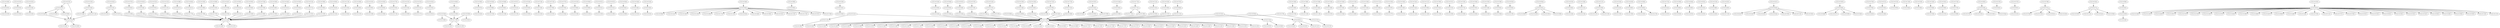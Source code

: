 digraph RGL__DirectedAdjacencyGraph{
    "#<Vlan:0x01ed3f38>" [
        fontsize = 8,
        label = "#<Vlan:0x01ed3f38>"
    ]

    "#<Vrf:0x01ed3320>" [
        fontsize = 8,
        label = "#<Vrf:0x01ed3320>"
    ]

    "#<Vlan:0x01ed3158>" [
        fontsize = 8,
        label = "#<Vlan:0x01ed3158>"
    ]

    "#<Vrf:0x01ed2558>" [
        fontsize = 8,
        label = "#<Vrf:0x01ed2558>"
    ]

    "#<Vlan:0x01ed2258>" [
        fontsize = 8,
        label = "#<Vlan:0x01ed2258>"
    ]

    "#<Vrf:0x01ed1448>" [
        fontsize = 8,
        label = "#<Vrf:0x01ed1448>"
    ]

    "#<Vlan:0x01ed11f0>" [
        fontsize = 8,
        label = "#<Vlan:0x01ed11f0>"
    ]

    "#<Vrf:0x01ed0578>" [
        fontsize = 8,
        label = "#<Vrf:0x01ed0578>"
    ]

    "#<Vlan:0x01ed01e8>" [
        fontsize = 8,
        label = "#<Vlan:0x01ed01e8>"
    ]

    "#<Vrf:0x01ec2cd0>" [
        fontsize = 8,
        label = "#<Vrf:0x01ec2cd0>"
    ]

    "#<Vlan:0x01ec22c8>" [
        fontsize = 8,
        label = "#<Vlan:0x01ec22c8>"
    ]

    "#<Vrf:0x01ec1320>" [
        fontsize = 8,
        label = "#<Vrf:0x01ec1320>"
    ]

    "#<Vlan:0x01ec1188>" [
        fontsize = 8,
        label = "#<Vlan:0x01ec1188>"
    ]

    "#<Vrf:0x01ec0348>" [
        fontsize = 8,
        label = "#<Vrf:0x01ec0348>"
    ]

    "#<Vlan:0x01eab9d8>" [
        fontsize = 8,
        label = "#<Vlan:0x01eab9d8>"
    ]

    "#<Vrf:0x01ea9938>" [
        fontsize = 8,
        label = "#<Vrf:0x01ea9938>"
    ]

    "#<Vlan:0x01ea9158>" [
        fontsize = 8,
        label = "#<Vlan:0x01ea9158>"
    ]

    "#<Vrf:0x01e93f30>" [
        fontsize = 8,
        label = "#<Vrf:0x01e93f30>"
    ]

    "#<Vlan:0x01e928c8>" [
        fontsize = 8,
        label = "#<Vlan:0x01e928c8>"
    ]

    "#<Vrf:0x01e86358>" [
        fontsize = 8,
        label = "#<Vrf:0x01e86358>"
    ]

    "#<Vlan:0x01e77f28>" [
        fontsize = 8,
        label = "#<Vlan:0x01e77f28>"
    ]

    "#<Vrf:0x01e535e0>" [
        fontsize = 8,
        label = "#<Vrf:0x01e535e0>"
    ]

    "#<Vlan:0x01e52c38>" [
        fontsize = 8,
        label = "#<Vlan:0x01e52c38>"
    ]

    "#<Vrf:0x01e51fa8>" [
        fontsize = 8,
        label = "#<Vrf:0x01e51fa8>"
    ]

    "#<Vlan:0x01e51dc8>" [
        fontsize = 8,
        label = "#<Vlan:0x01e51dc8>"
    ]

    "#<Vrf:0x01e51018>" [
        fontsize = 8,
        label = "#<Vrf:0x01e51018>"
    ]

    "#<Vlan:0x01e50e20>" [
        fontsize = 8,
        label = "#<Vlan:0x01e50e20>"
    ]

    "#<Vrf:0x01e502c8>" [
        fontsize = 8,
        label = "#<Vrf:0x01e502c8>"
    ]

    "#<Vlan:0x01de6e48>" [
        fontsize = 8,
        label = "#<Vlan:0x01de6e48>"
    ]

    "#<Vrf:0x01de4118>" [
        fontsize = 8,
        label = "#<Vrf:0x01de4118>"
    ]

    "#<Vlan:0x01dd69f0>" [
        fontsize = 8,
        label = "#<Vlan:0x01dd69f0>"
    ]

    "#<Vrf:0x01dc3d30>" [
        fontsize = 8,
        label = "#<Vrf:0x01dc3d30>"
    ]

    "#<Vlan:0x01dc2f80>" [
        fontsize = 8,
        label = "#<Vlan:0x01dc2f80>"
    ]

    "#<Vrf:0x01dc08f8>" [
        fontsize = 8,
        label = "#<Vrf:0x01dc08f8>"
    ]

    "#<Vlan:0x01dafdf8>" [
        fontsize = 8,
        label = "#<Vlan:0x01dafdf8>"
    ]

    "#<Vrf:0x01dae718>" [
        fontsize = 8,
        label = "#<Vrf:0x01dae718>"
    ]

    "#<Vlan:0x01dae010>" [
        fontsize = 8,
        label = "#<Vlan:0x01dae010>"
    ]

    "#<Vrf:0x01d97df8>" [
        fontsize = 8,
        label = "#<Vrf:0x01d97df8>"
    ]

    "#<Vlan:0x01d96580>" [
        fontsize = 8,
        label = "#<Vlan:0x01d96580>"
    ]

    "#<Vrf:0x01d6a198>" [
        fontsize = 8,
        label = "#<Vrf:0x01d6a198>"
    ]

    "#<Vlan:0x01d68e90>" [
        fontsize = 8,
        label = "#<Vlan:0x01d68e90>"
    ]

    "#<Vrf:0x01d41ec0>" [
        fontsize = 8,
        label = "#<Vrf:0x01d41ec0>"
    ]

    "#<Vlan:0x01cf3848>" [
        fontsize = 8,
        label = "#<Vlan:0x01cf3848>"
    ]

    "#<Vrf:0x01b37b78>" [
        fontsize = 8,
        label = "#<Vrf:0x01b37b78>"
    ]

    "#<Vlan:0x01b36ed0>" [
        fontsize = 8,
        label = "#<Vlan:0x01b36ed0>"
    ]

    "#<Vrf:0x0228fe88>" [
        fontsize = 8,
        label = "#<Vrf:0x0228fe88>"
    ]

    "#<Vlan:0x0228fc60>" [
        fontsize = 8,
        label = "#<Vlan:0x0228fc60>"
    ]

    "#<Vrf:0x0228ec28>" [
        fontsize = 8,
        label = "#<Vrf:0x0228ec28>"
    ]

    "#<Vlan:0x0228e688>" [
        fontsize = 8,
        label = "#<Vlan:0x0228e688>"
    ]

    "#<Vrf:0x0228d8c0>" [
        fontsize = 8,
        label = "#<Vrf:0x0228d8c0>"
    ]

    "#<Vlan:0x0228d710>" [
        fontsize = 8,
        label = "#<Vlan:0x0228d710>"
    ]

    "#<Vrf:0x0228cc30>" [
        fontsize = 8,
        label = "#<Vrf:0x0228cc30>"
    ]

    "#<Vlan:0x0228ca80>" [
        fontsize = 8,
        label = "#<Vlan:0x0228ca80>"
    ]

    "#<Vrf:0x0228c060>" [
        fontsize = 8,
        label = "#<Vrf:0x0228c060>"
    ]

    "#<Vlan:0x0227bed8>" [
        fontsize = 8,
        label = "#<Vlan:0x0227bed8>"
    ]

    "#<Vrf:0x0227b098>" [
        fontsize = 8,
        label = "#<Vrf:0x0227b098>"
    ]

    "#<Vlan:0x0227aed0>" [
        fontsize = 8,
        label = "#<Vlan:0x0227aed0>"
    ]

    "#<Vrf:0x0227a468>" [
        fontsize = 8,
        label = "#<Vrf:0x0227a468>"
    ]

    "#<Vlan:0x0227a258>" [
        fontsize = 8,
        label = "#<Vlan:0x0227a258>"
    ]

    "#<Vrf:0x022798b0>" [
        fontsize = 8,
        label = "#<Vrf:0x022798b0>"
    ]

    "#<Vlan:0x02279700>" [
        fontsize = 8,
        label = "#<Vlan:0x02279700>"
    ]

    "#<Vrf:0x022789c8>" [
        fontsize = 8,
        label = "#<Vrf:0x022789c8>"
    ]

    "#<Vlan:0x022787d0>" [
        fontsize = 8,
        label = "#<Vlan:0x022787d0>"
    ]

    "#<Vrf:0x0226be28>" [
        fontsize = 8,
        label = "#<Vrf:0x0226be28>"
    ]

    "#<Vlan:0x0226bc90>" [
        fontsize = 8,
        label = "#<Vlan:0x0226bc90>"
    ]

    "#<Vrf:0x0226aaf0>" [
        fontsize = 8,
        label = "#<Vrf:0x0226aaf0>"
    ]

    "#<Vlan:0x0226a7d8>" [
        fontsize = 8,
        label = "#<Vlan:0x0226a7d8>"
    ]

    "#<Vrf:0x02269b00>" [
        fontsize = 8,
        label = "#<Vrf:0x02269b00>"
    ]

    "#<Vlan:0x02269920>" [
        fontsize = 8,
        label = "#<Vlan:0x02269920>"
    ]

    "#<Vrf:0x02268ed0>" [
        fontsize = 8,
        label = "#<Vrf:0x02268ed0>"
    ]

    "#<Vlan:0x02268bd0>" [
        fontsize = 8,
        label = "#<Vlan:0x02268bd0>"
    ]

    "#<Vrf:0x02268060>" [
        fontsize = 8,
        label = "#<Vrf:0x02268060>"
    ]

    "#<Vlan:0x02263e90>" [
        fontsize = 8,
        label = "#<Vlan:0x02263e90>"
    ]

    "#<Vrf:0x02263458>" [
        fontsize = 8,
        label = "#<Vrf:0x02263458>"
    ]

    "#<Vlan:0x022632c0>" [
        fontsize = 8,
        label = "#<Vlan:0x022632c0>"
    ]

    "#<Vrf:0x022621c8>" [
        fontsize = 8,
        label = "#<Vrf:0x022621c8>"
    ]

    "#<Vlan:0x02262018>" [
        fontsize = 8,
        label = "#<Vlan:0x02262018>"
    ]

    "#<Vrf:0x022615c8>" [
        fontsize = 8,
        label = "#<Vrf:0x022615c8>"
    ]

    "#<Vlan:0x02261430>" [
        fontsize = 8,
        label = "#<Vlan:0x02261430>"
    ]

    "#<Vrf:0x022607e8>" [
        fontsize = 8,
        label = "#<Vrf:0x022607e8>"
    ]

    "#<Vlan:0x022604b8>" [
        fontsize = 8,
        label = "#<Vlan:0x022604b8>"
    ]

    "#<Vrf:0x0224f4c0>" [
        fontsize = 8,
        label = "#<Vrf:0x0224f4c0>"
    ]

    "#<Vlan:0x0224f2f8>" [
        fontsize = 8,
        label = "#<Vlan:0x0224f2f8>"
    ]

    "#<Vrf:0x0224e890>" [
        fontsize = 8,
        label = "#<Vrf:0x0224e890>"
    ]

    "#<Vlan:0x0224e6e0>" [
        fontsize = 8,
        label = "#<Vlan:0x0224e6e0>"
    ]

    "#<Vrf:0x0224dc18>" [
        fontsize = 8,
        label = "#<Vrf:0x0224dc18>"
    ]

    "#<Vlan:0x0224da68>" [
        fontsize = 8,
        label = "#<Vlan:0x0224da68>"
    ]

    "#<Vrf:0x0224cfe8>" [
        fontsize = 8,
        label = "#<Vrf:0x0224cfe8>"
    ]

    "#<Vlan:0x0224ce38>" [
        fontsize = 8,
        label = "#<Vlan:0x0224ce38>"
    ]

    "#<Vrf:0x0224c3b8>" [
        fontsize = 8,
        label = "#<Vrf:0x0224c3b8>"
    ]

    "#<Vlan:0x0224c1d8>" [
        fontsize = 8,
        label = "#<Vlan:0x0224c1d8>"
    ]

    "#<Vrf:0x02237178>" [
        fontsize = 8,
        label = "#<Vrf:0x02237178>"
    ]

    "#<Vlan:0x02236f98>" [
        fontsize = 8,
        label = "#<Vlan:0x02236f98>"
    ]

    "#<Vrf:0x022363f8>" [
        fontsize = 8,
        label = "#<Vrf:0x022363f8>"
    ]

    "#<Vlan:0x02236158>" [
        fontsize = 8,
        label = "#<Vlan:0x02236158>"
    ]

    "#<Vlan:0x022356a8>" [
        fontsize = 8,
        label = "#<Vlan:0x022356a8>"
    ]

    "#<Vrf:0x02234b98>" [
        fontsize = 8,
        label = "#<Vrf:0x02234b98>"
    ]

    "#<Vlan:0x02234a00>" [
        fontsize = 8,
        label = "#<Vlan:0x02234a00>"
    ]

    "#<Vlan:0x02217cd8>" [
        fontsize = 8,
        label = "#<Vlan:0x02217cd8>"
    ]

    "#<Vlan:0x02216808>" [
        fontsize = 8,
        label = "#<Vlan:0x02216808>"
    ]

    "#<Vlan:0x02215770>" [
        fontsize = 8,
        label = "#<Vlan:0x02215770>"
    ]

    "#<Vlan:0x02214378>" [
        fontsize = 8,
        label = "#<Vlan:0x02214378>"
    ]

    "#<Vlan:0x021fb3b8>" [
        fontsize = 8,
        label = "#<Vlan:0x021fb3b8>"
    ]

    "#<Vlan:0x021fa8d8>" [
        fontsize = 8,
        label = "#<Vlan:0x021fa8d8>"
    ]

    "#<Vrf:0x021f9e40>" [
        fontsize = 8,
        label = "#<Vrf:0x021f9e40>"
    ]

    "#<Vlan:0x021f9ca8>" [
        fontsize = 8,
        label = "#<Vlan:0x021f9ca8>"
    ]

    "#<Vlan:0x021f8f58>" [
        fontsize = 8,
        label = "#<Vlan:0x021f8f58>"
    ]

    "#<Vrf:0x021f82b0>" [
        fontsize = 8,
        label = "#<Vrf:0x021f82b0>"
    ]

    "#<Vlan:0x021f80e8>" [
        fontsize = 8,
        label = "#<Vlan:0x021f80e8>"
    ]

    "#<Vlan:0x021e3580>" [
        fontsize = 8,
        label = "#<Vlan:0x021e3580>"
    ]

    "#<Vrf:0x021e2bc0>" [
        fontsize = 8,
        label = "#<Vrf:0x021e2bc0>"
    ]

    "#<Vlan:0x021e2a10>" [
        fontsize = 8,
        label = "#<Vlan:0x021e2a10>"
    ]

    "#<Vlan:0x021e1fa8>" [
        fontsize = 8,
        label = "#<Vlan:0x021e1fa8>"
    ]

    "#<Vlan:0x021e15b8>" [
        fontsize = 8,
        label = "#<Vlan:0x021e15b8>"
    ]

    "#<Vlan:0x021e0898>" [
        fontsize = 8,
        label = "#<Vlan:0x021e0898>"
    ]

    "#<Vlan:0x021c7740>" [
        fontsize = 8,
        label = "#<Vlan:0x021c7740>"
    ]

    "#<Vlan:0x021c6900>" [
        fontsize = 8,
        label = "#<Vlan:0x021c6900>"
    ]

    "#<Vrf:0x021c4ed8>" [
        fontsize = 8,
        label = "#<Vrf:0x021c4ed8>"
    ]

    "#<Vlan:0x021c4338>" [
        fontsize = 8,
        label = "#<Vlan:0x021c4338>"
    ]

    "#<Vlan:0x021bb5a8>" [
        fontsize = 8,
        label = "#<Vlan:0x021bb5a8>"
    ]

    "#<Vlan:0x021babb8>" [
        fontsize = 8,
        label = "#<Vlan:0x021babb8>"
    ]

    "#<Vlan:0x021b98b0>" [
        fontsize = 8,
        label = "#<Vlan:0x021b98b0>"
    ]

    "#<Vlan:0x021b8cc8>" [
        fontsize = 8,
        label = "#<Vlan:0x021b8cc8>"
    ]

    "#<Vlan:0x021a7d30>" [
        fontsize = 8,
        label = "#<Vlan:0x021a7d30>"
    ]

    "#<Vlan:0x021a73b8>" [
        fontsize = 8,
        label = "#<Vlan:0x021a73b8>"
    ]

    "#<Vlan:0x021a69b0>" [
        fontsize = 8,
        label = "#<Vlan:0x021a69b0>"
    ]

    "#<Vrf:0x021a6008>" [
        fontsize = 8,
        label = "#<Vrf:0x021a6008>"
    ]

    "#<Vlan:0x021a5d50>" [
        fontsize = 8,
        label = "#<Vlan:0x021a5d50>"
    ]

    "#<Vrf:0x021a4da8>" [
        fontsize = 8,
        label = "#<Vrf:0x021a4da8>"
    ]

    "#<Vlan:0x021a4bf8>" [
        fontsize = 8,
        label = "#<Vlan:0x021a4bf8>"
    ]

    "#<Vlan:0x021a4058>" [
        fontsize = 8,
        label = "#<Vlan:0x021a4058>"
    ]

    "#<Vrf:0x0218a630>" [
        fontsize = 8,
        label = "#<Vrf:0x0218a630>"
    ]

    "#<Vlan:0x0218a348>" [
        fontsize = 8,
        label = "#<Vlan:0x0218a348>"
    ]

    "#<Vrf:0x021893d0>" [
        fontsize = 8,
        label = "#<Vrf:0x021893d0>"
    ]

    "#<Vlan:0x02189130>" [
        fontsize = 8,
        label = "#<Vlan:0x02189130>"
    ]

    "#<Vlan:0x02177e38>" [
        fontsize = 8,
        label = "#<Vlan:0x02177e38>"
    ]

    "#<Vrf:0x021774c0>" [
        fontsize = 8,
        label = "#<Vrf:0x021774c0>"
    ]

    "#<Vlan:0x02177328>" [
        fontsize = 8,
        label = "#<Vlan:0x02177328>"
    ]

    "#<Vlan:0x02176488>" [
        fontsize = 8,
        label = "#<Vlan:0x02176488>"
    ]

    "#<Vlan:0x02175780>" [
        fontsize = 8,
        label = "#<Vlan:0x02175780>"
    ]

    "#<Vrf:0x02174c28>" [
        fontsize = 8,
        label = "#<Vrf:0x02174c28>"
    ]

    "#<Vlan:0x02174a78>" [
        fontsize = 8,
        label = "#<Vlan:0x02174a78>"
    ]

    "#<Vrf:0x02167fb0>" [
        fontsize = 8,
        label = "#<Vrf:0x02167fb0>"
    ]

    "#<Vlan:0x02167db8>" [
        fontsize = 8,
        label = "#<Vlan:0x02167db8>"
    ]

    "#<Vlan:0x021661f8>" [
        fontsize = 8,
        label = "#<Vlan:0x021661f8>"
    ]

    "#<Vrf:0x02165808>" [
        fontsize = 8,
        label = "#<Vrf:0x02165808>"
    ]

    "#<Vlan:0x02165670>" [
        fontsize = 8,
        label = "#<Vlan:0x02165670>"
    ]

    "#<Vrf:0x02164d10>" [
        fontsize = 8,
        label = "#<Vrf:0x02164d10>"
    ]

    "#<Vlan:0x02164ab8>" [
        fontsize = 8,
        label = "#<Vlan:0x02164ab8>"
    ]

    "#<Vrf:0x021640c8>" [
        fontsize = 8,
        label = "#<Vrf:0x021640c8>"
    ]

    "#<Vlan:0x0214ff80>" [
        fontsize = 8,
        label = "#<Vlan:0x0214ff80>"
    ]

    "#<Vrf:0x0214f620>" [
        fontsize = 8,
        label = "#<Vrf:0x0214f620>"
    ]

    "#<Vlan:0x0214f488>" [
        fontsize = 8,
        label = "#<Vlan:0x0214f488>"
    ]

    "#<Vrf:0x0214eb40>" [
        fontsize = 8,
        label = "#<Vrf:0x0214eb40>"
    ]

    "#<Vlan:0x0214e9a8>" [
        fontsize = 8,
        label = "#<Vlan:0x0214e9a8>"
    ]

    "#<Vrf:0x0214ddd8>" [
        fontsize = 8,
        label = "#<Vrf:0x0214ddd8>"
    ]

    "#<Vlan:0x0214dbb0>" [
        fontsize = 8,
        label = "#<Vlan:0x0214dbb0>"
    ]

    "#<Vrf:0x0214cfb0>" [
        fontsize = 8,
        label = "#<Vrf:0x0214cfb0>"
    ]

    "#<Vlan:0x0214ce00>" [
        fontsize = 8,
        label = "#<Vlan:0x0214ce00>"
    ]

    "#<Vrf:0x0214c278>" [
        fontsize = 8,
        label = "#<Vrf:0x0214c278>"
    ]

    "#<Vlan:0x0214c0b0>" [
        fontsize = 8,
        label = "#<Vlan:0x0214c0b0>"
    ]

    "#<Vrf:0x02143800>" [
        fontsize = 8,
        label = "#<Vrf:0x02143800>"
    ]

    "#<Vlan:0x02143668>" [
        fontsize = 8,
        label = "#<Vlan:0x02143668>"
    ]

    "#<Vrf:0x02142b40>" [
        fontsize = 8,
        label = "#<Vrf:0x02142b40>"
    ]

    "#<Vlan:0x02142780>" [
        fontsize = 8,
        label = "#<Vlan:0x02142780>"
    ]

    "#<Vlan:0x02141ce8>" [
        fontsize = 8,
        label = "#<Vlan:0x02141ce8>"
    ]

    "#<Vrf:0x02141340>" [
        fontsize = 8,
        label = "#<Vrf:0x02141340>"
    ]

    "#<Vlan:0x021411a8>" [
        fontsize = 8,
        label = "#<Vlan:0x021411a8>"
    ]

    "#<Vrf:0x02140608>" [
        fontsize = 8,
        label = "#<Vrf:0x02140608>"
    ]

    "#<Vlan:0x02140308>" [
        fontsize = 8,
        label = "#<Vlan:0x02140308>"
    ]

    "#<Vrf:0x0213b7f0>" [
        fontsize = 8,
        label = "#<Vrf:0x0213b7f0>"
    ]

    "#<Vlan:0x0213b658>" [
        fontsize = 8,
        label = "#<Vlan:0x0213b658>"
    ]

    "#<Vrf:0x0213ad58>" [
        fontsize = 8,
        label = "#<Vrf:0x0213ad58>"
    ]

    "#<Vlan:0x0213abc0>" [
        fontsize = 8,
        label = "#<Vlan:0x0213abc0>"
    ]

    "#<Vrf:0x0213a2a8>" [
        fontsize = 8,
        label = "#<Vrf:0x0213a2a8>"
    ]

    "#<Vlan:0x0213a110>" [
        fontsize = 8,
        label = "#<Vlan:0x0213a110>"
    ]

    "#<Vrf:0x02139828>" [
        fontsize = 8,
        label = "#<Vrf:0x02139828>"
    ]

    "#<Vlan:0x02139690>" [
        fontsize = 8,
        label = "#<Vlan:0x02139690>"
    ]

    "#<Vrf:0x02138ca0>" [
        fontsize = 8,
        label = "#<Vrf:0x02138ca0>"
    ]

    "#<Vlan:0x02138ac0>" [
        fontsize = 8,
        label = "#<Vlan:0x02138ac0>"
    ]

    "#<Vlan:0x02138118>" [
        fontsize = 8,
        label = "#<Vlan:0x02138118>"
    ]

    "#<Vlan:0x0211f770>" [
        fontsize = 8,
        label = "#<Vlan:0x0211f770>"
    ]

    "#<Vlan:0x0211edc8>" [
        fontsize = 8,
        label = "#<Vlan:0x0211edc8>"
    ]

    "#<Vlan:0x0211e2b8>" [
        fontsize = 8,
        label = "#<Vlan:0x0211e2b8>"
    ]

    "#<Vlan:0x0211d538>" [
        fontsize = 8,
        label = "#<Vlan:0x0211d538>"
    ]

    "#<Vlan:0x0211cb60>" [
        fontsize = 8,
        label = "#<Vlan:0x0211cb60>"
    ]

    "#<Vlan:0x0211c188>" [
        fontsize = 8,
        label = "#<Vlan:0x0211c188>"
    ]

    "#<Vlan:0x0210e760>" [
        fontsize = 8,
        label = "#<Vlan:0x0210e760>"
    ]

    "#<Vlan:0x0210dae8>" [
        fontsize = 8,
        label = "#<Vlan:0x0210dae8>"
    ]

    "#<Vlan:0x0210d110>" [
        fontsize = 8,
        label = "#<Vlan:0x0210d110>"
    ]

    "#<Vrf:0x0210c228>" [
        fontsize = 8,
        label = "#<Vrf:0x0210c228>"
    ]

    "#<Vlan:0x0210c090>" [
        fontsize = 8,
        label = "#<Vlan:0x0210c090>"
    ]

    "#<Vrf:0x021077a0>" [
        fontsize = 8,
        label = "#<Vrf:0x021077a0>"
    ]

    "#<Vlan:0x02107608>" [
        fontsize = 8,
        label = "#<Vlan:0x02107608>"
    ]

    "#<Vlan:0x02106d08>" [
        fontsize = 8,
        label = "#<Vlan:0x02106d08>"
    ]

    "#<Vrf:0x02105f10>" [
        fontsize = 8,
        label = "#<Vrf:0x02105f10>"
    ]

    "#<Vlan:0x02105940>" [
        fontsize = 8,
        label = "#<Vlan:0x02105940>"
    ]

    "#<Vrf:0x02104a88>" [
        fontsize = 8,
        label = "#<Vrf:0x02104a88>"
    ]

    "#<Vlan:0x021048f0>" [
        fontsize = 8,
        label = "#<Vlan:0x021048f0>"
    ]

    "#<Vrf:0x01f32828>" [
        fontsize = 8,
        label = "#<Vrf:0x01f32828>"
    ]

    "#<Vlan:0x01f325d0>" [
        fontsize = 8,
        label = "#<Vlan:0x01f325d0>"
    ]

    "#<Vrf:0x01f30c08>" [
        fontsize = 8,
        label = "#<Vrf:0x01f30c08>"
    ]

    "#<Vlan:0x01f059a8>" [
        fontsize = 8,
        label = "#<Vlan:0x01f059a8>"
    ]

    "#<Vrf:0x01ed32c0>" [
        fontsize = 8,
        label = "#<Vrf:0x01ed32c0>"
    ]

    "#<Vlan:0x01ed3068>" [
        fontsize = 8,
        label = "#<Vlan:0x01ed3068>"
    ]

    "#<Vlan:0x01ed2090>" [
        fontsize = 8,
        label = "#<Vlan:0x01ed2090>"
    ]

    "#<Vlan:0x01ed1028>" [
        fontsize = 8,
        label = "#<Vlan:0x01ed1028>"
    ]

    "#<Vrf:0x01ed2fa8>" [
        fontsize = 8,
        label = "#<Vrf:0x01ed2fa8>"
    ]

    "#<Vlan:0x01ec3d68>" [
        fontsize = 8,
        label = "#<Vlan:0x01ec3d68>"
    ]

    "#<Vrf:0x01ec1e18>" [
        fontsize = 8,
        label = "#<Vrf:0x01ec1e18>"
    ]

    "#<Vlan:0x01ec1a70>" [
        fontsize = 8,
        label = "#<Vlan:0x01ec1a70>"
    ]

    "#<Vrf:0x01ec0d38>" [
        fontsize = 8,
        label = "#<Vrf:0x01ec0d38>"
    ]

    "#<Vlan:0x01ec0a38>" [
        fontsize = 8,
        label = "#<Vlan:0x01ec0a38>"
    ]

    "#<Vrf:0x01eaa190>" [
        fontsize = 8,
        label = "#<Vrf:0x01eaa190>"
    ]

    "#<Vlan:0x01ea9c08>" [
        fontsize = 8,
        label = "#<Vlan:0x01ea9c08>"
    ]

    "#<Vrf:0x01e9d080>" [
        fontsize = 8,
        label = "#<Vrf:0x01e9d080>"
    ]

    "#<Vlan:0x01e938d0>" [
        fontsize = 8,
        label = "#<Vlan:0x01e938d0>"
    ]

    "#<Vrf:0x01e862b0>" [
        fontsize = 8,
        label = "#<Vrf:0x01e862b0>"
    ]

    "#<Vlan:0x01e770a0>" [
        fontsize = 8,
        label = "#<Vlan:0x01e770a0>"
    ]

    "#<Vrf:0x01e52aa0>" [
        fontsize = 8,
        label = "#<Vrf:0x01e52aa0>"
    ]

    "#<Vlan:0x01e528c0>" [
        fontsize = 8,
        label = "#<Vlan:0x01e528c0>"
    ]

    "#<Vlan:0x01e51978>" [
        fontsize = 8,
        label = "#<Vlan:0x01e51978>"
    ]

    "#<Vlan:0x01e50b68>" [
        fontsize = 8,
        label = "#<Vlan:0x01e50b68>"
    ]

    "#<Vrf:0x01de69b0>" [
        fontsize = 8,
        label = "#<Vrf:0x01de69b0>"
    ]

    "#<Vlan:0x01de64e8>" [
        fontsize = 8,
        label = "#<Vlan:0x01de64e8>"
    ]

    "#<Vrf:0x01dd5df0>" [
        fontsize = 8,
        label = "#<Vrf:0x01dd5df0>"
    ]

    "#<Vlan:0x01dd55c8>" [
        fontsize = 8,
        label = "#<Vlan:0x01dd55c8>"
    ]

    "#<Vrf:0x01dc20c8>" [
        fontsize = 8,
        label = "#<Vrf:0x01dc20c8>"
    ]

    "#<Vlan:0x01dc1b58>" [
        fontsize = 8,
        label = "#<Vlan:0x01dc1b58>"
    ]

    "#<Vrf:0x01daf4f8>" [
        fontsize = 8,
        label = "#<Vrf:0x01daf4f8>"
    ]

    "#<Vlan:0x01daf150>" [
        fontsize = 8,
        label = "#<Vlan:0x01daf150>"
    ]

    "#<Vrf:0x01dad590>" [
        fontsize = 8,
        label = "#<Vrf:0x01dad590>"
    ]

    "#<Vlan:0x01dad110>" [
        fontsize = 8,
        label = "#<Vlan:0x01dad110>"
    ]

    "#<Vrf:0x01d6b428>" [
        fontsize = 8,
        label = "#<Vrf:0x01d6b428>"
    ]

    "#<Vlan:0x01d6a120>" [
        fontsize = 8,
        label = "#<Vlan:0x01d6a120>"
    ]

    "#<Vlan:0x01d41cb0>" [
        fontsize = 8,
        label = "#<Vlan:0x01d41cb0>"
    ]

    "#<Vlan:0x01be0328>" [
        fontsize = 8,
        label = "#<Vlan:0x01be0328>"
    ]

    "#<Vlan:0x01558878>" [
        fontsize = 8,
        label = "#<Vlan:0x01558878>"
    ]

    "#<Vrf:0x0228ed00>" [
        fontsize = 8,
        label = "#<Vrf:0x0228ed00>"
    ]

    "#<Vlan:0x0228e6e8>" [
        fontsize = 8,
        label = "#<Vlan:0x0228e6e8>"
    ]

    "#<Vlan:0x0228d770>" [
        fontsize = 8,
        label = "#<Vlan:0x0228d770>"
    ]

    "#<Vlan:0x0228cae0>" [
        fontsize = 8,
        label = "#<Vlan:0x0228cae0>"
    ]

    "#<Vlan:0x0227bf50>" [
        fontsize = 8,
        label = "#<Vlan:0x0227bf50>"
    ]

    "#<Vlan:0x0227af78>" [
        fontsize = 8,
        label = "#<Vlan:0x0227af78>"
    ]

    "#<Vrf:0x0227a360>" [
        fontsize = 8,
        label = "#<Vrf:0x0227a360>"
    ]

    "#<Vlan:0x0227a138>" [
        fontsize = 8,
        label = "#<Vlan:0x0227a138>"
    ]

    "#<Vlan:0x02279580>" [
        fontsize = 8,
        label = "#<Vlan:0x02279580>"
    ]

    "#<Vrf:0x022786e0>" [
        fontsize = 8,
        label = "#<Vrf:0x022786e0>"
    ]

    "#<Vlan:0x02278518>" [
        fontsize = 8,
        label = "#<Vlan:0x02278518>"
    ]

    "#<Vrf:0x0226b9d8>" [
        fontsize = 8,
        label = "#<Vrf:0x0226b9d8>"
    ]

    "#<Vlan:0x0226b7e0>" [
        fontsize = 8,
        label = "#<Vlan:0x0226b7e0>"
    ]

    "#<Vrf:0x0226a0b8>" [
        fontsize = 8,
        label = "#<Vrf:0x0226a0b8>"
    ]

    "#<Vlan:0x02269ed8>" [
        fontsize = 8,
        label = "#<Vlan:0x02269ed8>"
    ]

    "#<Vrf:0x02269290>" [
        fontsize = 8,
        label = "#<Vrf:0x02269290>"
    ]

    "#<Vlan:0x02269098>" [
        fontsize = 8,
        label = "#<Vlan:0x02269098>"
    ]

    "#<Vlan:0x022681c8>" [
        fontsize = 8,
        label = "#<Vlan:0x022681c8>"
    ]

    "#<Vlan:0x02263608>" [
        fontsize = 8,
        label = "#<Vlan:0x02263608>"
    ]

    "#<Vrf:0x022626c0>" [
        fontsize = 8,
        label = "#<Vrf:0x022626c0>"
    ]

    "#<Vlan:0x02262120>" [
        fontsize = 8,
        label = "#<Vlan:0x02262120>"
    ]

    "#<Vrf:0x02261580>" [
        fontsize = 8,
        label = "#<Vrf:0x02261580>"
    ]

    "#<Vlan:0x02261358>" [
        fontsize = 8,
        label = "#<Vlan:0x02261358>"
    ]

    "#<Vrf:0x02260308>" [
        fontsize = 8,
        label = "#<Vrf:0x02260308>"
    ]

    "#<Vlan:0x02260158>" [
        fontsize = 8,
        label = "#<Vlan:0x02260158>"
    ]

    "#<Vlan:0x0224f028>" [
        fontsize = 8,
        label = "#<Vlan:0x0224f028>"
    ]

    "#<Vlan:0x0224e428>" [
        fontsize = 8,
        label = "#<Vlan:0x0224e428>"
    ]

    "#<Vlan:0x0224d768>" [
        fontsize = 8,
        label = "#<Vlan:0x0224d768>"
    ]

    "#<Vlan:0x0224cb38>" [
        fontsize = 8,
        label = "#<Vlan:0x0224cb38>"
    ]

    "#<Vlan:0x02237e80>" [
        fontsize = 8,
        label = "#<Vlan:0x02237e80>"
    ]

    "#<Vlan:0x02236b18>" [
        fontsize = 8,
        label = "#<Vlan:0x02236b18>"
    ]

    "#<Vlan:0x02235d80>" [
        fontsize = 8,
        label = "#<Vlan:0x02235d80>"
    ]

    "#<Vlan:0x022351b0>" [
        fontsize = 8,
        label = "#<Vlan:0x022351b0>"
    ]

    "#<Vlan:0x022345c8>" [
        fontsize = 8,
        label = "#<Vlan:0x022345c8>"
    ]

    "#<Vlan:0x02216f40>" [
        fontsize = 8,
        label = "#<Vlan:0x02216f40>"
    ]

    "#<Vlan:0x02215d88>" [
        fontsize = 8,
        label = "#<Vlan:0x02215d88>"
    ]

    "#<Vlan:0x02214768>" [
        fontsize = 8,
        label = "#<Vlan:0x02214768>"
    ]

    "#<Vlan:0x021fb358>" [
        fontsize = 8,
        label = "#<Vlan:0x021fb358>"
    ]

    "#<Vlan:0x021fa758>" [
        fontsize = 8,
        label = "#<Vlan:0x021fa758>"
    ]

    "#<Vlan:0x021f9ae0>" [
        fontsize = 8,
        label = "#<Vlan:0x021f9ae0>"
    ]

    "#<Vlan:0x021f8b98>" [
        fontsize = 8,
        label = "#<Vlan:0x021f8b98>"
    ]

    "#<Vlan:0x021e3c58>" [
        fontsize = 8,
        label = "#<Vlan:0x021e3c58>"
    ]

    "#<Vlan:0x021e31d8>" [
        fontsize = 8,
        label = "#<Vlan:0x021e31d8>"
    ]

    "#<Vlan:0x021e2680>" [
        fontsize = 8,
        label = "#<Vlan:0x021e2680>"
    ]

    "#<Vlan:0x021e1b28>" [
        fontsize = 8,
        label = "#<Vlan:0x021e1b28>"
    ]

    "#<Vlan:0x021e0d00>" [
        fontsize = 8,
        label = "#<Vlan:0x021e0d00>"
    ]

    "#<Vlan:0x021c7b60>" [
        fontsize = 8,
        label = "#<Vlan:0x021c7b60>"
    ]

    "#<Vlan:0x021c69a8>" [
        fontsize = 8,
        label = "#<Vlan:0x021c69a8>"
    ]

    "#<Vlan:0x021c4680>" [
        fontsize = 8,
        label = "#<Vlan:0x021c4680>"
    ]

    "#<Vrf:0x021bb4e8>" [
        fontsize = 8,
        label = "#<Vrf:0x021bb4e8>"
    ]

    "#<Vlan:0x021bb308>" [
        fontsize = 8,
        label = "#<Vlan:0x021bb308>"
    ]

    "#<Vrf:0x021b9fa0>" [
        fontsize = 8,
        label = "#<Vrf:0x021b9fa0>"
    ]

    "#<Vlan:0x021b9dc0>" [
        fontsize = 8,
        label = "#<Vlan:0x021b9dc0>"
    ]

    "#<Vlan:0x021b9268>" [
        fontsize = 8,
        label = "#<Vlan:0x021b9268>"
    ]

    "#<Vlan:0x021a7f40>" [
        fontsize = 8,
        label = "#<Vlan:0x021a7f40>"
    ]

    "#<Vlan:0x021a7460>" [
        fontsize = 8,
        label = "#<Vlan:0x021a7460>"
    ]

    "#<Vlan:0x021a68d8>" [
        fontsize = 8,
        label = "#<Vlan:0x021a68d8>"
    ]

    "#<Vlan:0x021a5bb8>" [
        fontsize = 8,
        label = "#<Vlan:0x021a5bb8>"
    ]

    "#<Vlan:0x021a4b38>" [
        fontsize = 8,
        label = "#<Vlan:0x021a4b38>"
    ]

    "#<Vrf:0x0218bbd8>" [
        fontsize = 8,
        label = "#<Vrf:0x0218bbd8>"
    ]

    "#<Vlan:0x0218b2c0>" [
        fontsize = 8,
        label = "#<Vlan:0x0218b2c0>"
    ]

    "#<Vrf:0x02189d00>" [
        fontsize = 8,
        label = "#<Vrf:0x02189d00>"
    ]

    "#<Vlan:0x02189a60>" [
        fontsize = 8,
        label = "#<Vlan:0x02189a60>"
    ]

    "#<Vlan:0x02188818>" [
        fontsize = 8,
        label = "#<Vlan:0x02188818>"
    ]

    "#<Vlan:0x02177790>" [
        fontsize = 8,
        label = "#<Vlan:0x02177790>"
    ]

    "#<Vlan:0x02176980>" [
        fontsize = 8,
        label = "#<Vlan:0x02176980>"
    ]

    "#<Vlan:0x02175978>" [
        fontsize = 8,
        label = "#<Vlan:0x02175978>"
    ]

    "#<Vlan:0x02174c58>" [
        fontsize = 8,
        label = "#<Vlan:0x02174c58>"
    ]

    "#<Vlan:0x02167fc8>" [
        fontsize = 8,
        label = "#<Vlan:0x02167fc8>"
    ]

    "#<Vlan:0x02166270>" [
        fontsize = 8,
        label = "#<Vlan:0x02166270>"
    ]

    "#<Vlan:0x02165718>" [
        fontsize = 8,
        label = "#<Vlan:0x02165718>"
    ]

    "#<Vlan:0x02164b60>" [
        fontsize = 8,
        label = "#<Vlan:0x02164b60>"
    ]

    "#<Vlan:0x0214ffb0>" [
        fontsize = 8,
        label = "#<Vlan:0x0214ffb0>"
    ]

    "#<Vlan:0x0214f4d0>" [
        fontsize = 8,
        label = "#<Vlan:0x0214f4d0>"
    ]

    "#<Vlan:0x0214ea08>" [
        fontsize = 8,
        label = "#<Vlan:0x0214ea08>"
    ]

    "#<Vlan:0x0214dc70>" [
        fontsize = 8,
        label = "#<Vlan:0x0214dc70>"
    ]

    "#<Vlan:0x0214cec0>" [
        fontsize = 8,
        label = "#<Vlan:0x0214cec0>"
    ]

    "#<Vrf:0x0214c1d0>" [
        fontsize = 8,
        label = "#<Vrf:0x0214c1d0>"
    ]

    "#<Vlan:0x02143f80>" [
        fontsize = 8,
        label = "#<Vlan:0x02143f80>"
    ]

    "#<Vlan:0x021433c8>" [
        fontsize = 8,
        label = "#<Vlan:0x021433c8>"
    ]

    "#<Vlan:0x02142498>" [
        fontsize = 8,
        label = "#<Vlan:0x02142498>"
    ]

    "#<Vlan:0x021418c8>" [
        fontsize = 8,
        label = "#<Vlan:0x021418c8>"
    ]

    "#<Vlan:0x02140dd0>" [
        fontsize = 8,
        label = "#<Vlan:0x02140dd0>"
    ]

    "#<Vlan:0x0213bd60>" [
        fontsize = 8,
        label = "#<Vlan:0x0213bd60>"
    ]

    "#<Vlan:0x0213b298>" [
        fontsize = 8,
        label = "#<Vlan:0x0213b298>"
    ]

    "#<Vlan:0x0213a818>" [
        fontsize = 8,
        label = "#<Vlan:0x0213a818>"
    ]

    "#<Vlan:0x02139d68>" [
        fontsize = 8,
        label = "#<Vlan:0x02139d68>"
    ]

    "#<Vlan:0x021392e8>" [
        fontsize = 8,
        label = "#<Vlan:0x021392e8>"
    ]

    "#<Vlan:0x021386e8>" [
        fontsize = 8,
        label = "#<Vlan:0x021386e8>"
    ]

    "#<Vlan:0x0211fd28>" [
        fontsize = 8,
        label = "#<Vlan:0x0211fd28>"
    ]

    "#<Vlan:0x0211f230>" [
        fontsize = 8,
        label = "#<Vlan:0x0211f230>"
    ]

    "#<Vlan:0x0211e750>" [
        fontsize = 8,
        label = "#<Vlan:0x0211e750>"
    ]

    "#<Vlan:0x0211d6b8>" [
        fontsize = 8,
        label = "#<Vlan:0x0211d6b8>"
    ]

    "#<Vlan:0x0211ca28>" [
        fontsize = 8,
        label = "#<Vlan:0x0211ca28>"
    ]

    "#<Vlan:0x0211c020>" [
        fontsize = 8,
        label = "#<Vlan:0x0211c020>"
    ]

    "#<Vlan:0x0210e340>" [
        fontsize = 8,
        label = "#<Vlan:0x0210e340>"
    ]

    "#<Vlan:0x0210d740>" [
        fontsize = 8,
        label = "#<Vlan:0x0210d740>"
    ]

    "#<Vlan:0x0210c6c0>" [
        fontsize = 8,
        label = "#<Vlan:0x0210c6c0>"
    ]

    "#<Vrf:0x02107c68>" [
        fontsize = 8,
        label = "#<Vrf:0x02107c68>"
    ]

    "#<Vlan:0x02107ab8>" [
        fontsize = 8,
        label = "#<Vlan:0x02107ab8>"
    ]

    "#<Vrf:0x02107038>" [
        fontsize = 8,
        label = "#<Vrf:0x02107038>"
    ]

    "#<Vlan:0x02106e40>" [
        fontsize = 8,
        label = "#<Vlan:0x02106e40>"
    ]

    "#<Vlan:0x02105eb0>" [
        fontsize = 8,
        label = "#<Vlan:0x02105eb0>"
    ]

    "#<Vlan:0x02104a40>" [
        fontsize = 8,
        label = "#<Vlan:0x02104a40>"
    ]

    "#<Vlan:0x01f32948>" [
        fontsize = 8,
        label = "#<Vlan:0x01f32948>"
    ]

    "#<Vrf:0x01f30d10>" [
        fontsize = 8,
        label = "#<Vrf:0x01f30d10>"
    ]

    "#<Vlan:0x01f0cd58>" [
        fontsize = 8,
        label = "#<Vlan:0x01f0cd58>"
    ]

    "#<Vlan:0x01ed3218>" [
        fontsize = 8,
        label = "#<Vlan:0x01ed3218>"
    ]

    "#<Vlan:0x01ed2018>" [
        fontsize = 8,
        label = "#<Vlan:0x01ed2018>"
    ]

    "#<Vlan:0x01ed0e48>" [
        fontsize = 8,
        label = "#<Vlan:0x01ed0e48>"
    ]

    "#<Vlan:0x01ec3ab0>" [
        fontsize = 8,
        label = "#<Vlan:0x01ec3ab0>"
    ]

    "#<Vlan:0x01ec17b8>" [
        fontsize = 8,
        label = "#<Vlan:0x01ec17b8>"
    ]

    "#<Vlan:0x01ec0828>" [
        fontsize = 8,
        label = "#<Vlan:0x01ec0828>"
    ]

    "#<Vlan:0x01ea96c8>" [
        fontsize = 8,
        label = "#<Vlan:0x01ea96c8>"
    ]

    "#<Vlan:0x01e91c20>" [
        fontsize = 8,
        label = "#<Vlan:0x01e91c20>"
    ]

    "#<Vlan:0x01e757f8>" [
        fontsize = 8,
        label = "#<Vlan:0x01e757f8>"
    ]

    "#<Vrf:0x01e52758>" [
        fontsize = 8,
        label = "#<Vrf:0x01e52758>"
    ]

    "#<Vlan:0x01e524d0>" [
        fontsize = 8,
        label = "#<Vlan:0x01e524d0>"
    ]

    "#<Vlan:0x01e513a8>" [
        fontsize = 8,
        label = "#<Vlan:0x01e513a8>"
    ]

    "#<Vlan:0x01e50478>" [
        fontsize = 8,
        label = "#<Vlan:0x01e50478>"
    ]

    "#<Vlan:0x01de45c8>" [
        fontsize = 8,
        label = "#<Vlan:0x01de45c8>"
    ]

    "#<Vlan:0x01dd49c8>" [
        fontsize = 8,
        label = "#<Vlan:0x01dd49c8>"
    ]

    "#<Vrf:0x01dc0448>" [
        fontsize = 8,
        label = "#<Vrf:0x01dc0448>"
    ]

    "#<Vlan:0x01daf948>" [
        fontsize = 8,
        label = "#<Vlan:0x01daf948>"
    ]

    "#<Vlan:0x01dadb30>" [
        fontsize = 8,
        label = "#<Vlan:0x01dadb30>"
    ]

    "#<Vlan:0x01d80008>" [
        fontsize = 8,
        label = "#<Vlan:0x01d80008>"
    ]

    "#<Vlan:0x01d5c788>" [
        fontsize = 8,
        label = "#<Vlan:0x01d5c788>"
    ]

    "#<Vrf:0x01be0a18>" [
        fontsize = 8,
        label = "#<Vrf:0x01be0a18>"
    ]

    "#<Vlan:0x01b37500>" [
        fontsize = 8,
        label = "#<Vlan:0x01b37500>"
    ]

    "#<Vrf:0x0228fc78>" [
        fontsize = 8,
        label = "#<Vrf:0x0228fc78>"
    ]

    "#<Vlan:0x0228fa08>" [
        fontsize = 8,
        label = "#<Vlan:0x0228fa08>"
    ]

    "#<Vlan:0x0228df08>" [
        fontsize = 8,
        label = "#<Vlan:0x0228df08>"
    ]

    "#<Vlan:0x0228d248>" [
        fontsize = 8,
        label = "#<Vlan:0x0228d248>"
    ]

    "#<Vlan:0x0228c300>" [
        fontsize = 8,
        label = "#<Vlan:0x0228c300>"
    ]

    "#<Vlan:0x0227ae70>" [
        fontsize = 8,
        label = "#<Vlan:0x0227ae70>"
    ]

    "#<Vlan:0x02279f88>" [
        fontsize = 8,
        label = "#<Vlan:0x02279f88>"
    ]

    "#<Vrf:0x02279118>" [
        fontsize = 8,
        label = "#<Vrf:0x02279118>"
    ]

    "#<Vlan:0x02278da0>" [
        fontsize = 8,
        label = "#<Vlan:0x02278da0>"
    ]

    "#<Vlan:0x02278020>" [
        fontsize = 8,
        label = "#<Vlan:0x02278020>"
    ]

    "#<Vlan:0x0226aa48>" [
        fontsize = 8,
        label = "#<Vlan:0x0226aa48>"
    ]

    "#<Vlan:0x02269818>" [
        fontsize = 8,
        label = "#<Vlan:0x02269818>"
    ]

    "#<Vlan:0x022687b0>" [
        fontsize = 8,
        label = "#<Vlan:0x022687b0>"
    ]

    "#<Vlan:0x02263890>" [
        fontsize = 8,
        label = "#<Vlan:0x02263890>"
    ]

    "#<Vlan:0x02262738>" [
        fontsize = 8,
        label = "#<Vlan:0x02262738>"
    ]

    "#<Vlan:0x022615f8>" [
        fontsize = 8,
        label = "#<Vlan:0x022615f8>"
    ]

    "#<Vlan:0x02260410>" [
        fontsize = 8,
        label = "#<Vlan:0x02260410>"
    ]

    "#<Vlan:0x0224f0b8>" [
        fontsize = 8,
        label = "#<Vlan:0x0224f0b8>"
    ]

    "#<Vlan:0x0224e338>" [
        fontsize = 8,
        label = "#<Vlan:0x0224e338>"
    ]

    "#<Vlan:0x0224d5a0>" [
        fontsize = 8,
        label = "#<Vlan:0x0224d5a0>"
    ]

    "#<Vrf:0x0224c778>" [
        fontsize = 8,
        label = "#<Vrf:0x0224c778>"
    ]

    "#<Vlan:0x0224c550>" [
        fontsize = 8,
        label = "#<Vlan:0x0224c550>"
    ]

    "#<Vlan:0x022370a0>" [
        fontsize = 8,
        label = "#<Vlan:0x022370a0>"
    ]

    "#<Vlan:0x02236050>" [
        fontsize = 8,
        label = "#<Vlan:0x02236050>"
    ]

    "#<Vlan:0x02235258>" [
        fontsize = 8,
        label = "#<Vlan:0x02235258>"
    ]

    "#<Vlan:0x022344d8>" [
        fontsize = 8,
        label = "#<Vlan:0x022344d8>"
    ]

    "#<Vlan:0x02216b50>" [
        fontsize = 8,
        label = "#<Vlan:0x02216b50>"
    ]

    "#<Vlan:0x02215518>" [
        fontsize = 8,
        label = "#<Vlan:0x02215518>"
    ]

    "#<Vlan:0x021fbaa8>" [
        fontsize = 8,
        label = "#<Vlan:0x021fbaa8>"
    ]

    "#<Vlan:0x021facc8>" [
        fontsize = 8,
        label = "#<Vlan:0x021facc8>"
    ]

    "#<Vlan:0x021f9de0>" [
        fontsize = 8,
        label = "#<Vlan:0x021f9de0>"
    ]

    "#<Vlan:0x021f8c88>" [
        fontsize = 8,
        label = "#<Vlan:0x021f8c88>"
    ]

    "#<Vs:0x021e3a60>" [
        fontsize = 8,
        label = "#<Vs:0x021e3a60>"
    ]

    "#<Vlan:0x021e38b0>" [
        fontsize = 8,
        label = "#<Vlan:0x021e38b0>"
    ]

    "#<Vlan:0x021e1678>" [
        fontsize = 8,
        label = "#<Vlan:0x021e1678>"
    ]

    "#<Vs:0x021c7608>" [
        fontsize = 8,
        label = "#<Vs:0x021c7608>"
    ]

    "#<Vlan:0x021c6f18>" [
        fontsize = 8,
        label = "#<Vlan:0x021c6f18>"
    ]

    "#<Vlan:0x021c5850>" [
        fontsize = 8,
        label = "#<Vlan:0x021c5850>"
    ]

    "#<Vs:0x021bb3c8>" [
        fontsize = 8,
        label = "#<Vs:0x021bb3c8>"
    ]

    "#<Vlan:0x021bb1e8>" [
        fontsize = 8,
        label = "#<Vlan:0x021bb1e8>"
    ]

    "#<Vlan:0x021b9b38>" [
        fontsize = 8,
        label = "#<Vlan:0x021b9b38>"
    ]

    "#<Vlan:0x021b8380>" [
        fontsize = 8,
        label = "#<Vlan:0x021b8380>"
    ]

    "#<Vs:0x021a77d8>" [
        fontsize = 8,
        label = "#<Vs:0x021a77d8>"
    ]

    "#<Vlan:0x021a6f80>" [
        fontsize = 8,
        label = "#<Vlan:0x021a6f80>"
    ]

    "#<Vlan:0x021a6320>" [
        fontsize = 8,
        label = "#<Vlan:0x021a6320>"
    ]

    "#<Vlan:0x021a4ec8>" [
        fontsize = 8,
        label = "#<Vlan:0x021a4ec8>"
    ]

    "#<Vlan:0x0218be30>" [
        fontsize = 8,
        label = "#<Vlan:0x0218be30>"
    ]

    "#<Vlan:0x02189bc8>" [
        fontsize = 8,
        label = "#<Vlan:0x02189bc8>"
    ]

    "#<Vlan:0x021886f8>" [
        fontsize = 8,
        label = "#<Vlan:0x021886f8>"
    ]

    "#<Vlan:0x02177550>" [
        fontsize = 8,
        label = "#<Vlan:0x02177550>"
    ]

    "#<Vlan:0x02176380>" [
        fontsize = 8,
        label = "#<Vlan:0x02176380>"
    ]

    "#<Vlan:0x021754f8>" [
        fontsize = 8,
        label = "#<Vlan:0x021754f8>"
    ]

    "#<Vlan:0x02174700>" [
        fontsize = 8,
        label = "#<Vlan:0x02174700>"
    ]

    "#<Vlan:0x02167470>" [
        fontsize = 8,
        label = "#<Vlan:0x02167470>"
    ]

    "#<Vlan:0x02165940>" [
        fontsize = 8,
        label = "#<Vlan:0x02165940>"
    ]

    "#<Vlan:0x02164b18>" [
        fontsize = 8,
        label = "#<Vlan:0x02164b18>"
    ]

    "#<Vlan:0x0214fe00>" [
        fontsize = 8,
        label = "#<Vlan:0x0214fe00>"
    ]

    "#<Vlan:0x0214f218>" [
        fontsize = 8,
        label = "#<Vlan:0x0214f218>"
    ]

    "#<Vlan:0x0214e630>" [
        fontsize = 8,
        label = "#<Vlan:0x0214e630>"
    ]

    "#<Vlan:0x0214d3e8>" [
        fontsize = 8,
        label = "#<Vlan:0x0214d3e8>"
    ]

    "#<Vlan:0x0214c3e0>" [
        fontsize = 8,
        label = "#<Vlan:0x0214c3e0>"
    ]

    "#<Vlan:0x021436b0>" [
        fontsize = 8,
        label = "#<Vlan:0x021436b0>"
    ]

    "#<Vlan:0x02142630>" [
        fontsize = 8,
        label = "#<Vlan:0x02142630>"
    ]

    "#<Vlan:0x02141850>" [
        fontsize = 8,
        label = "#<Vlan:0x02141850>"
    ]

    "#<Vlan:0x02140a40>" [
        fontsize = 8,
        label = "#<Vlan:0x02140a40>"
    ]

    "#<Vlan:0x0213b8c8>" [
        fontsize = 8,
        label = "#<Vlan:0x0213b8c8>"
    ]

    "#<Vlan:0x0213acf8>" [
        fontsize = 8,
        label = "#<Vlan:0x0213acf8>"
    ]

    "#<Vlan:0x0213a0b0>" [
        fontsize = 8,
        label = "#<Vlan:0x0213a0b0>"
    ]

    "#<Vlan:0x021394f8>" [
        fontsize = 8,
        label = "#<Vlan:0x021394f8>"
    ]

    "#<Vlan:0x02138790>" [
        fontsize = 8,
        label = "#<Vlan:0x02138790>"
    ]

    "#<Vlan:0x0211fba8>" [
        fontsize = 8,
        label = "#<Vlan:0x0211fba8>"
    ]

    "#<Vlan:0x0211ef48>" [
        fontsize = 8,
        label = "#<Vlan:0x0211ef48>"
    ]

    "#<Vlan:0x0211d460>" [
        fontsize = 8,
        label = "#<Vlan:0x0211d460>"
    ]

    "#<Vlan:0x0211c788>" [
        fontsize = 8,
        label = "#<Vlan:0x0211c788>"
    ]

    "#<Vlan:0x0210e5c8>" [
        fontsize = 8,
        label = "#<Vlan:0x0210e5c8>"
    ]

    "#<Vlan:0x0210d770>" [
        fontsize = 8,
        label = "#<Vlan:0x0210d770>"
    ]

    "#<Vlan:0x0210c300>" [
        fontsize = 8,
        label = "#<Vlan:0x0210c300>"
    ]

    "#<Vlan:0x02107638>" [
        fontsize = 8,
        label = "#<Vlan:0x02107638>"
    ]

    "#<Vlan:0x02106a68>" [
        fontsize = 8,
        label = "#<Vlan:0x02106a68>"
    ]

    "#<Vlan:0x02105118>" [
        fontsize = 8,
        label = "#<Vlan:0x02105118>"
    ]

    "#<Vlan:0x021042c0>" [
        fontsize = 8,
        label = "#<Vlan:0x021042c0>"
    ]

    "#<Vlan:0x01f30f80>" [
        fontsize = 8,
        label = "#<Vlan:0x01f30f80>"
    ]

    "#<Vs:0x01ed33c8>" [
        fontsize = 8,
        label = "#<Vs:0x01ed33c8>"
    ]

    "#<Vlan:0x01ed3008>" [
        fontsize = 8,
        label = "#<Vlan:0x01ed3008>"
    ]

    "#<Vs:0x01ed1ad8>" [
        fontsize = 8,
        label = "#<Vs:0x01ed1ad8>"
    ]

    "#<Vlan:0x01ed1850>" [
        fontsize = 8,
        label = "#<Vlan:0x01ed1850>"
    ]

    "#<Vs:0x01ed0230>" [
        fontsize = 8,
        label = "#<Vs:0x01ed0230>"
    ]

    "#<Vlan:0x01ec3be8>" [
        fontsize = 8,
        label = "#<Vlan:0x01ec3be8>"
    ]

    "#<Vlan:0x01ec1638>" [
        fontsize = 8,
        label = "#<Vlan:0x01ec1638>"
    ]

    "#<Vlan:0x01eabb58>" [
        fontsize = 8,
        label = "#<Vlan:0x01eabb58>"
    ]

    "#<Vlan:0x01e9f570>" [
        fontsize = 8,
        label = "#<Vlan:0x01e9f570>"
    ]

    "#<Vlan:0x01e87738>" [
        fontsize = 8,
        label = "#<Vlan:0x01e87738>"
    ]

    "#<Vlan:0x01e537d8>" [
        fontsize = 8,
        label = "#<Vlan:0x01e537d8>"
    ]

    "#<Vlan:0x01e518d0>" [
        fontsize = 8,
        label = "#<Vlan:0x01e518d0>"
    ]

    "#<Vlan:0x01e50790>" [
        fontsize = 8,
        label = "#<Vlan:0x01e50790>"
    ]

    "#<Vlan:0x01de4b50>" [
        fontsize = 8,
        label = "#<Vlan:0x01de4b50>"
    ]

    "#<Vlan:0x01dc3fb8>" [
        fontsize = 8,
        label = "#<Vlan:0x01dc3fb8>"
    ]

    "#<Vlan:0x01daf660>" [
        fontsize = 8,
        label = "#<Vlan:0x01daf660>"
    ]

    "#<Vlan:0x01dad470>" [
        fontsize = 8,
        label = "#<Vlan:0x01dad470>"
    ]

    "#<Vlan:0x01d69d48>" [
        fontsize = 8,
        label = "#<Vlan:0x01d69d48>"
    ]

    "#<Vlan:0x01ceaf08>" [
        fontsize = 8,
        label = "#<Vlan:0x01ceaf08>"
    ]

    "#<Vlan:0x015a1fe8>" [
        fontsize = 8,
        label = "#<Vlan:0x015a1fe8>"
    ]

    "#<Vlan:0x0227b380>" [
        fontsize = 8,
        label = "#<Vlan:0x0227b380>"
    ]

    "#<Vlan:0x0227a1c8>" [
        fontsize = 8,
        label = "#<Vlan:0x0227a1c8>"
    ]

    "#<Vlan:0x02279178>" [
        fontsize = 8,
        label = "#<Vlan:0x02279178>"
    ]

    "#<Vlan:0x022780b0>" [
        fontsize = 8,
        label = "#<Vlan:0x022780b0>"
    ]

    "#<Vlan:0x022630c8>" [
        fontsize = 8,
        label = "#<Vlan:0x022630c8>"
    ]

    "#<Vlan:0x02261bb0>" [
        fontsize = 8,
        label = "#<Vlan:0x02261bb0>"
    ]

    "#<Vlan:0x02260b18>" [
        fontsize = 8,
        label = "#<Vlan:0x02260b18>"
    ]

    "#<Vlan:0x02236fc8>" [
        fontsize = 8,
        label = "#<Vlan:0x02236fc8>"
    ]

    "#<Vlan:0x02235d20>" [
        fontsize = 8,
        label = "#<Vlan:0x02235d20>"
    ]

    "#<Vlan:0x02234e20>" [
        fontsize = 8,
        label = "#<Vlan:0x02234e20>"
    ]

    "#<Vlan:0x021fb940>" [
        fontsize = 8,
        label = "#<Vlan:0x021fb940>"
    ]

    "#<Vlan:0x021fa890>" [
        fontsize = 8,
        label = "#<Vlan:0x021fa890>"
    ]

    "#<Vlan:0x021f9948>" [
        fontsize = 8,
        label = "#<Vlan:0x021f9948>"
    ]

    "#<Vlan:0x021f8538>" [
        fontsize = 8,
        label = "#<Vlan:0x021f8538>"
    ]

    "#<Vlan:0x021c6cf0>" [
        fontsize = 8,
        label = "#<Vlan:0x021c6cf0>"
    ]

    "#<Vlan:0x021c4278>" [
        fontsize = 8,
        label = "#<Vlan:0x021c4278>"
    ]

    "#<Vlan:0x01ed3f38>" -> "#<Vrf:0x01ed3320>" [
        fontsize = 8
    ]

    "#<Vrf:0x01ed3320>" -> "#<Vlan:0x0224d768>" [
        fontsize = 8
    ]

    "#<Vlan:0x01ed3158>" -> "#<Vrf:0x01ed2558>" [
        fontsize = 8
    ]

    "#<Vrf:0x01ed2558>" -> "#<Vlan:0x02236b18>" [
        fontsize = 8
    ]

    "#<Vlan:0x01ed2258>" -> "#<Vrf:0x01ed1448>" [
        fontsize = 8
    ]

    "#<Vrf:0x01ed1448>" -> "#<Vlan:0x0224cb38>" [
        fontsize = 8
    ]

    "#<Vlan:0x01ed11f0>" -> "#<Vrf:0x01ed0578>" [
        fontsize = 8
    ]

    "#<Vlan:0x01ed11f0>" -> "#<Vs:0x021bb3c8>" [
        fontsize = 8
    ]

    "#<Vrf:0x01ed0578>" -> "#<Vlan:0x02234a00>" [
        fontsize = 8
    ]

    "#<Vrf:0x01ed0578>" -> "#<Vlan:0x0224f028>" [
        fontsize = 8
    ]

    "#<Vrf:0x01ed0578>" -> "#<Vlan:0x021f8c88>" [
        fontsize = 8
    ]

    "#<Vlan:0x01ed01e8>" -> "#<Vrf:0x01ec2cd0>" [
        fontsize = 8
    ]

    "#<Vrf:0x01ec2cd0>" -> "#<Vlan:0x02236158>" [
        fontsize = 8
    ]

    "#<Vrf:0x01ec2cd0>" -> "#<Vlan:0x02166270>" [
        fontsize = 8
    ]

    "#<Vlan:0x01ec22c8>" -> "#<Vrf:0x01ec1320>" [
        fontsize = 8
    ]

    "#<Vrf:0x01ec1320>" -> "#<Vlan:0x021a68d8>" [
        fontsize = 8
    ]

    "#<Vlan:0x01ec1188>" -> "#<Vrf:0x01ec0348>" [
        fontsize = 8
    ]

    "#<Vrf:0x01ec0348>" -> "#<Vlan:0x021f9ca8>" [
        fontsize = 8
    ]

    "#<Vlan:0x01eab9d8>" -> "#<Vrf:0x01ea9938>" [
        fontsize = 8
    ]

    "#<Vrf:0x01ea9938>" -> "#<Vlan:0x02214378>" [
        fontsize = 8
    ]

    "#<Vlan:0x01ea9158>" -> "#<Vrf:0x01e93f30>" [
        fontsize = 8
    ]

    "#<Vrf:0x01e93f30>" -> "#<Vlan:0x02216808>" [
        fontsize = 8
    ]

    "#<Vlan:0x01e928c8>" -> "#<Vrf:0x01e86358>" [
        fontsize = 8
    ]

    "#<Vrf:0x01e86358>" -> "#<Vlan:0x021fb3b8>" [
        fontsize = 8
    ]

    "#<Vlan:0x01e77f28>" -> "#<Vrf:0x01e535e0>" [
        fontsize = 8
    ]

    "#<Vrf:0x01e535e0>" -> "#<Vlan:0x02217cd8>" [
        fontsize = 8
    ]

    "#<Vlan:0x01e52c38>" -> "#<Vrf:0x01e51fa8>" [
        fontsize = 8
    ]

    "#<Vrf:0x01e51fa8>" -> "#<Vlan:0x02269098>" [
        fontsize = 8
    ]

    "#<Vlan:0x01e51dc8>" -> "#<Vrf:0x01e51018>" [
        fontsize = 8
    ]

    "#<Vrf:0x01e51018>" -> "#<Vlan:0x02215770>" [
        fontsize = 8
    ]

    "#<Vlan:0x01e50e20>" -> "#<Vrf:0x01e502c8>" [
        fontsize = 8
    ]

    "#<Vrf:0x01e502c8>" -> "#<Vlan:0x022681c8>" [
        fontsize = 8
    ]

    "#<Vlan:0x01de6e48>" -> "#<Vrf:0x01de4118>" [
        fontsize = 8
    ]

    "#<Vrf:0x01de4118>" -> "#<Vlan:0x02177790>" [
        fontsize = 8
    ]

    "#<Vlan:0x01dd69f0>" -> "#<Vrf:0x01dc3d30>" [
        fontsize = 8
    ]

    "#<Vrf:0x01dc3d30>" -> "#<Vlan:0x02175978>" [
        fontsize = 8
    ]

    "#<Vlan:0x01dc2f80>" -> "#<Vrf:0x01dc08f8>" [
        fontsize = 8
    ]

    "#<Vrf:0x01dc08f8>" -> "#<Vlan:0x02176980>" [
        fontsize = 8
    ]

    "#<Vlan:0x01dafdf8>" -> "#<Vrf:0x01dae718>" [
        fontsize = 8
    ]

    "#<Vrf:0x01dae718>" -> "#<Vlan:0x02188818>" [
        fontsize = 8
    ]

    "#<Vlan:0x01dae010>" -> "#<Vrf:0x01d97df8>" [
        fontsize = 8
    ]

    "#<Vrf:0x01d97df8>" -> "#<Vlan:0x02167fc8>" [
        fontsize = 8
    ]

    "#<Vlan:0x01d96580>" -> "#<Vrf:0x01d6a198>" [
        fontsize = 8
    ]

    "#<Vrf:0x01d6a198>" -> "#<Vlan:0x021418c8>" [
        fontsize = 8
    ]

    "#<Vlan:0x01d68e90>" -> "#<Vrf:0x01d41ec0>" [
        fontsize = 8
    ]

    "#<Vrf:0x01d41ec0>" -> "#<Vlan:0x02235d80>" [
        fontsize = 8
    ]

    "#<Vlan:0x01cf3848>" -> "#<Vrf:0x01b37b78>" [
        fontsize = 8
    ]

    "#<Vrf:0x01b37b78>" -> "#<Vlan:0x0224e428>" [
        fontsize = 8
    ]

    "#<Vlan:0x01b36ed0>" -> "#<Vrf:0x0228fe88>" [
        fontsize = 8
    ]

    "#<Vrf:0x0228fe88>" -> "#<Vlan:0x02237e80>" [
        fontsize = 8
    ]

    "#<Vlan:0x0228fc60>" -> "#<Vrf:0x0228ec28>" [
        fontsize = 8
    ]

    "#<Vrf:0x0228ec28>" -> "#<Vlan:0x02165718>" [
        fontsize = 8
    ]

    "#<Vlan:0x0228e688>" -> "#<Vrf:0x0228d8c0>" [
        fontsize = 8
    ]

    "#<Vrf:0x0228d8c0>" -> "#<Vlan:0x02215d88>" [
        fontsize = 8
    ]

    "#<Vlan:0x0228d710>" -> "#<Vrf:0x0228cc30>" [
        fontsize = 8
    ]

    "#<Vrf:0x0228cc30>" -> "#<Vlan:0x02214768>" [
        fontsize = 8
    ]

    "#<Vlan:0x0228ca80>" -> "#<Vrf:0x0228c060>" [
        fontsize = 8
    ]

    "#<Vrf:0x0228c060>" -> "#<Vlan:0x021fb358>" [
        fontsize = 8
    ]

    "#<Vlan:0x0227bed8>" -> "#<Vrf:0x0227b098>" [
        fontsize = 8
    ]

    "#<Vrf:0x0227b098>" -> "#<Vlan:0x0214ffb0>" [
        fontsize = 8
    ]

    "#<Vlan:0x0227aed0>" -> "#<Vrf:0x0227a468>" [
        fontsize = 8
    ]

    "#<Vrf:0x0227a468>" -> "#<Vlan:0x021e1b28>" [
        fontsize = 8
    ]

    "#<Vlan:0x0227a258>" -> "#<Vrf:0x022798b0>" [
        fontsize = 8
    ]

    "#<Vrf:0x022798b0>" -> "#<Vlan:0x021fa758>" [
        fontsize = 8
    ]

    "#<Vlan:0x02279700>" -> "#<Vrf:0x022789c8>" [
        fontsize = 8
    ]

    "#<Vrf:0x022789c8>" -> "#<Vlan:0x021f9ae0>" [
        fontsize = 8
    ]

    "#<Vlan:0x022787d0>" -> "#<Vrf:0x0226be28>" [
        fontsize = 8
    ]

    "#<Vrf:0x0226be28>" -> "#<Vlan:0x021e0d00>" [
        fontsize = 8
    ]

    "#<Vlan:0x0226bc90>" -> "#<Vrf:0x0226aaf0>" [
        fontsize = 8
    ]

    "#<Vrf:0x0226aaf0>" -> "#<Vlan:0x021c7b60>" [
        fontsize = 8
    ]

    "#<Vlan:0x0226a7d8>" -> "#<Vrf:0x02269b00>" [
        fontsize = 8
    ]

    "#<Vrf:0x02269b00>" -> "#<Vlan:0x02216f40>" [
        fontsize = 8
    ]

    "#<Vlan:0x02269920>" -> "#<Vrf:0x02268ed0>" [
        fontsize = 8
    ]

    "#<Vrf:0x02268ed0>" -> "#<Vlan:0x02164b60>" [
        fontsize = 8
    ]

    "#<Vlan:0x02268bd0>" -> "#<Vrf:0x02268060>" [
        fontsize = 8
    ]

    "#<Vrf:0x02268060>" -> "#<Vlan:0x021e3c58>" [
        fontsize = 8
    ]

    "#<Vlan:0x02263e90>" -> "#<Vrf:0x02263458>" [
        fontsize = 8
    ]

    "#<Vrf:0x02263458>" -> "#<Vlan:0x0214dc70>" [
        fontsize = 8
    ]

    "#<Vlan:0x022632c0>" -> "#<Vrf:0x022621c8>" [
        fontsize = 8
    ]

    "#<Vrf:0x022621c8>" -> "#<Vlan:0x021e31d8>" [
        fontsize = 8
    ]

    "#<Vlan:0x02262018>" -> "#<Vrf:0x022615c8>" [
        fontsize = 8
    ]

    "#<Vrf:0x022615c8>" -> "#<Vlan:0x021e2680>" [
        fontsize = 8
    ]

    "#<Vlan:0x02261430>" -> "#<Vrf:0x022607e8>" [
        fontsize = 8
    ]

    "#<Vrf:0x022607e8>" -> "#<Vlan:0x021c69a8>" [
        fontsize = 8
    ]

    "#<Vlan:0x022604b8>" -> "#<Vrf:0x0224f4c0>" [
        fontsize = 8
    ]

    "#<Vrf:0x0224f4c0>" -> "#<Vlan:0x021f8b98>" [
        fontsize = 8
    ]

    "#<Vlan:0x0224f2f8>" -> "#<Vrf:0x0224e890>" [
        fontsize = 8
    ]

    "#<Vrf:0x0224e890>" -> "#<Vlan:0x0214f4d0>" [
        fontsize = 8
    ]

    "#<Vlan:0x0224e6e0>" -> "#<Vrf:0x0224dc18>" [
        fontsize = 8
    ]

    "#<Vrf:0x0224dc18>" -> "#<Vlan:0x0214ea08>" [
        fontsize = 8
    ]

    "#<Vlan:0x0224da68>" -> "#<Vrf:0x0224cfe8>" [
        fontsize = 8
    ]

    "#<Vrf:0x0224cfe8>" -> "#<Vlan:0x022351b0>" [
        fontsize = 8
    ]

    "#<Vlan:0x0224ce38>" -> "#<Vrf:0x0224c3b8>" [
        fontsize = 8
    ]

    "#<Vrf:0x0224c3b8>" -> "#<Vlan:0x02260158>" [
        fontsize = 8
    ]

    "#<Vlan:0x0224c1d8>" -> "#<Vrf:0x02237178>" [
        fontsize = 8
    ]

    "#<Vrf:0x02237178>" -> "#<Vlan:0x021433c8>" [
        fontsize = 8
    ]

    "#<Vlan:0x02236f98>" -> "#<Vrf:0x022363f8>" [
        fontsize = 8
    ]

    "#<Vrf:0x022363f8>" -> "#<Vlan:0x02142498>" [
        fontsize = 8
    ]

    "#<Vlan:0x022356a8>" -> "#<Vrf:0x02234b98>" [
        fontsize = 8
    ]

    "#<Vlan:0x022356a8>" -> "#<Vs:0x021c7608>" [
        fontsize = 8
    ]

    "#<Vlan:0x02234a00>" -> "#<Vs:0x021bb3c8>" [
        fontsize = 8
    ]

    "#<Vlan:0x021fa8d8>" -> "#<Vrf:0x021f9e40>" [
        fontsize = 8
    ]

    "#<Vrf:0x021f9e40>" -> "#<Vlan:0x021f80e8>" [
        fontsize = 8
    ]

    "#<Vrf:0x021f9e40>" -> "#<Vlan:0x021e2a10>" [
        fontsize = 8
    ]

    "#<Vrf:0x021f9e40>" -> "#<Vlan:0x021e1fa8>" [
        fontsize = 8
    ]

    "#<Vrf:0x021f9e40>" -> "#<Vlan:0x021e15b8>" [
        fontsize = 8
    ]

    "#<Vrf:0x021f9e40>" -> "#<Vlan:0x021e0898>" [
        fontsize = 8
    ]

    "#<Vrf:0x021f9e40>" -> "#<Vlan:0x021c7740>" [
        fontsize = 8
    ]

    "#<Vrf:0x021f9e40>" -> "#<Vlan:0x021c4338>" [
        fontsize = 8
    ]

    "#<Vrf:0x021f9e40>" -> "#<Vlan:0x021bb5a8>" [
        fontsize = 8
    ]

    "#<Vrf:0x021f9e40>" -> "#<Vlan:0x021babb8>" [
        fontsize = 8
    ]

    "#<Vrf:0x021f9e40>" -> "#<Vlan:0x021b98b0>" [
        fontsize = 8
    ]

    "#<Vrf:0x021f9e40>" -> "#<Vlan:0x021b8cc8>" [
        fontsize = 8
    ]

    "#<Vrf:0x021f9e40>" -> "#<Vlan:0x021a7d30>" [
        fontsize = 8
    ]

    "#<Vrf:0x021f9e40>" -> "#<Vlan:0x021a73b8>" [
        fontsize = 8
    ]

    "#<Vrf:0x021f9e40>" -> "#<Vlan:0x02189130>" [
        fontsize = 8
    ]

    "#<Vrf:0x021f9e40>" -> "#<Vlan:0x02176488>" [
        fontsize = 8
    ]

    "#<Vlan:0x021f8f58>" -> "#<Vrf:0x021f82b0>" [
        fontsize = 8
    ]

    "#<Vlan:0x021e3580>" -> "#<Vrf:0x021e2bc0>" [
        fontsize = 8
    ]

    "#<Vrf:0x021e2bc0>" -> "#<Vlan:0x02189a60>" [
        fontsize = 8
    ]

    "#<Vlan:0x021c6900>" -> "#<Vrf:0x021c4ed8>" [
        fontsize = 8
    ]

    "#<Vrf:0x021c4ed8>" -> "#<Vlan:0x01d80008>" [
        fontsize = 8
    ]

    "#<Vlan:0x021a69b0>" -> "#<Vrf:0x021a6008>" [
        fontsize = 8
    ]

    "#<Vrf:0x021a6008>" -> "#<Vlan:0x02107608>" [
        fontsize = 8
    ]

    "#<Vlan:0x021a5d50>" -> "#<Vrf:0x021a4da8>" [
        fontsize = 8
    ]

    "#<Vrf:0x021a4da8>" -> "#<Vlan:0x021a4bf8>" [
        fontsize = 8
    ]

    "#<Vrf:0x021a4da8>" -> "#<Vlan:0x0211ca28>" [
        fontsize = 8
    ]

    "#<Vlan:0x021a4058>" -> "#<Vrf:0x0218a630>" [
        fontsize = 8
    ]

    "#<Vrf:0x0218a630>" -> "#<Vlan:0x022345c8>" [
        fontsize = 8
    ]

    "#<Vlan:0x0218a348>" -> "#<Vrf:0x021893d0>" [
        fontsize = 8
    ]

    "#<Vrf:0x021893d0>" -> "#<Vlan:0x0210e340>" [
        fontsize = 8
    ]

    "#<Vlan:0x02177e38>" -> "#<Vrf:0x021774c0>" [
        fontsize = 8
    ]

    "#<Vrf:0x021774c0>" -> "#<Vlan:0x02177328>" [
        fontsize = 8
    ]

    "#<Vrf:0x021774c0>" -> "#<Vlan:0x0211d6b8>" [
        fontsize = 8
    ]

    "#<Vlan:0x02175780>" -> "#<Vrf:0x02174c28>" [
        fontsize = 8
    ]

    "#<Vrf:0x02174c28>" -> "#<Vlan:0x02140dd0>" [
        fontsize = 8
    ]

    "#<Vlan:0x02174a78>" -> "#<Vrf:0x02167fb0>" [
        fontsize = 8
    ]

    "#<Vrf:0x02167fb0>" -> "#<Vlan:0x02167db8>" [
        fontsize = 8
    ]

    "#<Vrf:0x02167fb0>" -> "#<Vlan:0x0213a818>" [
        fontsize = 8
    ]

    "#<Vlan:0x021661f8>" -> "#<Vrf:0x02165808>" [
        fontsize = 8
    ]

    "#<Vrf:0x02165808>" -> "#<Vlan:0x0211e750>" [
        fontsize = 8
    ]

    "#<Vlan:0x02165670>" -> "#<Vrf:0x02164d10>" [
        fontsize = 8
    ]

    "#<Vrf:0x02164d10>" -> "#<Vlan:0x02139d68>" [
        fontsize = 8
    ]

    "#<Vrf:0x02164d10>" -> "#<Vlan:0x0226aa48>" [
        fontsize = 8
    ]

    "#<Vrf:0x02164d10>" -> "#<Vlan:0x02269818>" [
        fontsize = 8
    ]

    "#<Vlan:0x02164ab8>" -> "#<Vrf:0x021640c8>" [
        fontsize = 8
    ]

    "#<Vrf:0x021640c8>" -> "#<Vlan:0x0213bd60>" [
        fontsize = 8
    ]

    "#<Vlan:0x0214ff80>" -> "#<Vrf:0x0214f620>" [
        fontsize = 8
    ]

    "#<Vrf:0x0214f620>" -> "#<Vlan:0x0211cb60>" [
        fontsize = 8
    ]

    "#<Vlan:0x0214f488>" -> "#<Vrf:0x0214eb40>" [
        fontsize = 8
    ]

    "#<Vrf:0x0214eb40>" -> "#<Vlan:0x0211c188>" [
        fontsize = 8
    ]

    "#<Vlan:0x0214e9a8>" -> "#<Vrf:0x0214ddd8>" [
        fontsize = 8
    ]

    "#<Vrf:0x0214ddd8>" -> "#<Vlan:0x0210e760>" [
        fontsize = 8
    ]

    "#<Vlan:0x0214dbb0>" -> "#<Vrf:0x0214cfb0>" [
        fontsize = 8
    ]

    "#<Vrf:0x0214cfb0>" -> "#<Vlan:0x0210dae8>" [
        fontsize = 8
    ]

    "#<Vlan:0x0214ce00>" -> "#<Vrf:0x0214c278>" [
        fontsize = 8
    ]

    "#<Vrf:0x0214c278>" -> "#<Vlan:0x02142780>" [
        fontsize = 8
    ]

    "#<Vrf:0x0214c278>" -> "#<Vlan:0x021392e8>" [
        fontsize = 8
    ]

    "#<Vlan:0x0214c0b0>" -> "#<Vrf:0x02143800>" [
        fontsize = 8
    ]

    "#<Vrf:0x02143800>" -> "#<Vlan:0x01daf948>" [
        fontsize = 8
    ]

    "#<Vlan:0x02143668>" -> "#<Vrf:0x02142b40>" [
        fontsize = 8
    ]

    "#<Vrf:0x02142b40>" -> "#<Vlan:0x01dadb30>" [
        fontsize = 8
    ]

    "#<Vlan:0x02141ce8>" -> "#<Vrf:0x02141340>" [
        fontsize = 8
    ]

    "#<Vrf:0x02141340>" -> "#<Vlan:0x0213b298>" [
        fontsize = 8
    ]

    "#<Vlan:0x021411a8>" -> "#<Vrf:0x02140608>" [
        fontsize = 8
    ]

    "#<Vrf:0x02140608>" -> "#<Vlan:0x02138ac0>" [
        fontsize = 8
    ]

    "#<Vlan:0x02140308>" -> "#<Vrf:0x0213b7f0>" [
        fontsize = 8
    ]

    "#<Vrf:0x0213b7f0>" -> "#<Vlan:0x0211f770>" [
        fontsize = 8
    ]

    "#<Vlan:0x0213b658>" -> "#<Vrf:0x0213ad58>" [
        fontsize = 8
    ]

    "#<Vrf:0x0213ad58>" -> "#<Vlan:0x02138118>" [
        fontsize = 8
    ]

    "#<Vlan:0x0213abc0>" -> "#<Vrf:0x0213a2a8>" [
        fontsize = 8
    ]

    "#<Vrf:0x0213a2a8>" -> "#<Vlan:0x0211edc8>" [
        fontsize = 8
    ]

    "#<Vlan:0x0213a110>" -> "#<Vrf:0x02139828>" [
        fontsize = 8
    ]

    "#<Vrf:0x02139828>" -> "#<Vlan:0x0211e2b8>" [
        fontsize = 8
    ]

    "#<Vlan:0x02139690>" -> "#<Vrf:0x02138ca0>" [
        fontsize = 8
    ]

    "#<Vrf:0x02138ca0>" -> "#<Vlan:0x0211d538>" [
        fontsize = 8
    ]

    "#<Vlan:0x0210d110>" -> "#<Vrf:0x0210c228>" [
        fontsize = 8
    ]

    "#<Vrf:0x0210c228>" -> "#<Vlan:0x01ec0828>" [
        fontsize = 8
    ]

    "#<Vlan:0x0210c090>" -> "#<Vrf:0x021077a0>" [
        fontsize = 8
    ]

    "#<Vrf:0x021077a0>" -> "#<Vlan:0x021b9268>" [
        fontsize = 8
    ]

    "#<Vlan:0x02106d08>" -> "#<Vrf:0x02105f10>" [
        fontsize = 8
    ]

    "#<Vrf:0x02105f10>" -> "#<Vlan:0x01ed0e48>" [
        fontsize = 8
    ]

    "#<Vlan:0x02105940>" -> "#<Vrf:0x02104a88>" [
        fontsize = 8
    ]

    "#<Vrf:0x02104a88>" -> "#<Vlan:0x01e524d0>" [
        fontsize = 8
    ]

    "#<Vlan:0x021048f0>" -> "#<Vrf:0x01f32828>" [
        fontsize = 8
    ]

    "#<Vrf:0x01f32828>" -> "#<Vlan:0x021386e8>" [
        fontsize = 8
    ]

    "#<Vlan:0x01f325d0>" -> "#<Vrf:0x01f30c08>" [
        fontsize = 8
    ]

    "#<Vrf:0x01f30c08>" -> "#<Vlan:0x021a7f40>" [
        fontsize = 8
    ]

    "#<Vlan:0x01f059a8>" -> "#<Vrf:0x01ed32c0>" [
        fontsize = 8
    ]

    "#<Vrf:0x01ed32c0>" -> "#<Vlan:0x01ed3068>" [
        fontsize = 8
    ]

    "#<Vrf:0x01ed32c0>" -> "#<Vlan:0x01ed2090>" [
        fontsize = 8
    ]

    "#<Vrf:0x01ed32c0>" -> "#<Vlan:0x022615f8>" [
        fontsize = 8
    ]

    "#<Vrf:0x01ed32c0>" -> "#<Vlan:0x0224f0b8>" [
        fontsize = 8
    ]

    "#<Vlan:0x01ed1028>" -> "#<Vrf:0x01ed2fa8>" [
        fontsize = 8
    ]

    "#<Vrf:0x01ed2fa8>" -> "#<Vlan:0x01ec3ab0>" [
        fontsize = 8
    ]

    "#<Vlan:0x01ec3d68>" -> "#<Vrf:0x01ec1e18>" [
        fontsize = 8
    ]

    "#<Vrf:0x01ec1e18>" -> "#<Vlan:0x01e513a8>" [
        fontsize = 8
    ]

    "#<Vlan:0x01ec1a70>" -> "#<Vrf:0x01ec0d38>" [
        fontsize = 8
    ]

    "#<Vrf:0x01ec0d38>" -> "#<Vlan:0x01e51978>" [
        fontsize = 8
    ]

    "#<Vrf:0x01ec0d38>" -> "#<Vlan:0x021a7460>" [
        fontsize = 8
    ]

    "#<Vlan:0x01ec0a38>" -> "#<Vrf:0x01eaa190>" [
        fontsize = 8
    ]

    "#<Vrf:0x01eaa190>" -> "#<Vlan:0x0211f230>" [
        fontsize = 8
    ]

    "#<Vlan:0x01ea9c08>" -> "#<Vrf:0x01e9d080>" [
        fontsize = 8
    ]

    "#<Vrf:0x01e9d080>" -> "#<Vlan:0x0211fd28>" [
        fontsize = 8
    ]

    "#<Vlan:0x01e938d0>" -> "#<Vrf:0x01e862b0>" [
        fontsize = 8
    ]

    "#<Vrf:0x01e862b0>" -> "#<Vlan:0x01e528c0>" [
        fontsize = 8
    ]

    "#<Vrf:0x01e862b0>" -> "#<Vlan:0x01ec17b8>" [
        fontsize = 8
    ]

    "#<Vlan:0x01e770a0>" -> "#<Vrf:0x01e52aa0>" [
        fontsize = 8
    ]

    "#<Vrf:0x01e52aa0>" -> "#<Vlan:0x01e50478>" [
        fontsize = 8
    ]

    "#<Vlan:0x01e50b68>" -> "#<Vrf:0x01de69b0>" [
        fontsize = 8
    ]

    "#<Vrf:0x01de69b0>" -> "#<Vlan:0x01f0cd58>" [
        fontsize = 8
    ]

    "#<Vlan:0x01de64e8>" -> "#<Vrf:0x01dd5df0>" [
        fontsize = 8
    ]

    "#<Vrf:0x01dd5df0>" -> "#<Vlan:0x01ed3218>" [
        fontsize = 8
    ]

    "#<Vlan:0x01dd55c8>" -> "#<Vrf:0x01dc20c8>" [
        fontsize = 8
    ]

    "#<Vrf:0x01dc20c8>" -> "#<Vlan:0x01ed2018>" [
        fontsize = 8
    ]

    "#<Vlan:0x01dc1b58>" -> "#<Vrf:0x01daf4f8>" [
        fontsize = 8
    ]

    "#<Vrf:0x01daf4f8>" -> "#<Vlan:0x01ea96c8>" [
        fontsize = 8
    ]

    "#<Vlan:0x01daf150>" -> "#<Vrf:0x01dad590>" [
        fontsize = 8
    ]

    "#<Vrf:0x01dad590>" -> "#<Vlan:0x02174c58>" [
        fontsize = 8
    ]

    "#<Vlan:0x01dad110>" -> "#<Vrf:0x01d6b428>" [
        fontsize = 8
    ]

    "#<Vrf:0x01d6b428>" -> "#<Vlan:0x01d6a120>" [
        fontsize = 8
    ]

    "#<Vrf:0x01d6b428>" -> "#<Vlan:0x01d41cb0>" [
        fontsize = 8
    ]

    "#<Vrf:0x01d6b428>" -> "#<Vlan:0x01be0328>" [
        fontsize = 8
    ]

    "#<Vrf:0x01d6b428>" -> "#<Vlan:0x0228cae0>" [
        fontsize = 8
    ]

    "#<Vrf:0x01d6b428>" -> "#<Vlan:0x0227bf50>" [
        fontsize = 8
    ]

    "#<Vrf:0x01d6b428>" -> "#<Vlan:0x0227a138>" [
        fontsize = 8
    ]

    "#<Vrf:0x01d6b428>" -> "#<Vlan:0x021b9dc0>" [
        fontsize = 8
    ]

    "#<Vlan:0x01558878>" -> "#<Vrf:0x0228ed00>" [
        fontsize = 8
    ]

    "#<Vrf:0x0228ed00>" -> "#<Vlan:0x0228e6e8>" [
        fontsize = 8
    ]

    "#<Vrf:0x0228ed00>" -> "#<Vlan:0x0228d770>" [
        fontsize = 8
    ]

    "#<Vrf:0x0228ed00>" -> "#<Vlan:0x02263890>" [
        fontsize = 8
    ]

    "#<Vrf:0x0228ed00>" -> "#<Vlan:0x022344d8>" [
        fontsize = 8
    ]

    "#<Vlan:0x0227af78>" -> "#<Vrf:0x0227a360>" [
        fontsize = 8
    ]

    "#<Vrf:0x0227a360>" -> "#<Vlan:0x01e91c20>" [
        fontsize = 8
    ]

    "#<Vlan:0x02279580>" -> "#<Vrf:0x022786e0>" [
        fontsize = 8
    ]

    "#<Vrf:0x022786e0>" -> "#<Vlan:0x01de45c8>" [
        fontsize = 8
    ]

    "#<Vlan:0x02278518>" -> "#<Vrf:0x0226b9d8>" [
        fontsize = 8
    ]

    "#<Vrf:0x0226b9d8>" -> "#<Vlan:0x0211c020>" [
        fontsize = 8
    ]

    "#<Vlan:0x0226b7e0>" -> "#<Vrf:0x0226a0b8>" [
        fontsize = 8
    ]

    "#<Vrf:0x0226a0b8>" -> "#<Vlan:0x02104a40>" [
        fontsize = 8
    ]

    "#<Vlan:0x02269ed8>" -> "#<Vrf:0x02269290>" [
        fontsize = 8
    ]

    "#<Vrf:0x02269290>" -> "#<Vlan:0x02106e40>" [
        fontsize = 8
    ]

    "#<Vlan:0x02263608>" -> "#<Vrf:0x022626c0>" [
        fontsize = 8
    ]

    "#<Vlan:0x02263608>" -> "#<Vs:0x021c7608>" [
        fontsize = 8
    ]

    "#<Vlan:0x02262120>" -> "#<Vrf:0x02261580>" [
        fontsize = 8
    ]

    "#<Vrf:0x02261580>" -> "#<Vlan:0x021a5bb8>" [
        fontsize = 8
    ]

    "#<Vlan:0x02261358>" -> "#<Vrf:0x02260308>" [
        fontsize = 8
    ]

    "#<Vlan:0x02235d80>" -> "#<Vs:0x021c7608>" [
        fontsize = 8
    ]

    "#<Vlan:0x022345c8>" -> "#<Vs:0x021a77d8>" [
        fontsize = 8
    ]

    "#<Vlan:0x021e0d00>" -> "#<Vs:0x021e3a60>" [
        fontsize = 8
    ]

    "#<Vlan:0x021c7b60>" -> "#<Vs:0x021e3a60>" [
        fontsize = 8
    ]

    "#<Vlan:0x021c69a8>" -> "#<Vs:0x021e3a60>" [
        fontsize = 8
    ]

    "#<Vlan:0x021c4680>" -> "#<Vrf:0x021bb4e8>" [
        fontsize = 8
    ]

    "#<Vlan:0x021bb308>" -> "#<Vrf:0x021b9fa0>" [
        fontsize = 8
    ]

    "#<Vlan:0x021a68d8>" -> "#<Vs:0x021e3a60>" [
        fontsize = 8
    ]

    "#<Vlan:0x021a4b38>" -> "#<Vrf:0x0218bbd8>" [
        fontsize = 8
    ]

    "#<Vrf:0x0218bbd8>" -> "#<Vlan:0x02105eb0>" [
        fontsize = 8
    ]

    "#<Vlan:0x0218b2c0>" -> "#<Vrf:0x02189d00>" [
        fontsize = 8
    ]

    "#<Vrf:0x02189d00>" -> "#<Vlan:0x0210d740>" [
        fontsize = 8
    ]

    "#<Vlan:0x02188818>" -> "#<Vs:0x021e3a60>" [
        fontsize = 8
    ]

    "#<Vlan:0x02177790>" -> "#<Vs:0x021e3a60>" [
        fontsize = 8
    ]

    "#<Vlan:0x02176980>" -> "#<Vs:0x021e3a60>" [
        fontsize = 8
    ]

    "#<Vlan:0x02175978>" -> "#<Vs:0x021e3a60>" [
        fontsize = 8
    ]

    "#<Vlan:0x02167fc8>" -> "#<Vs:0x021e3a60>" [
        fontsize = 8
    ]

    "#<Vlan:0x02166270>" -> "#<Vs:0x021e3a60>" [
        fontsize = 8
    ]

    "#<Vlan:0x02165718>" -> "#<Vs:0x021e3a60>" [
        fontsize = 8
    ]

    "#<Vlan:0x02164b60>" -> "#<Vs:0x021e3a60>" [
        fontsize = 8
    ]

    "#<Vlan:0x0214ffb0>" -> "#<Vs:0x021e3a60>" [
        fontsize = 8
    ]

    "#<Vlan:0x0214f4d0>" -> "#<Vs:0x021e3a60>" [
        fontsize = 8
    ]

    "#<Vlan:0x0214ea08>" -> "#<Vs:0x021e3a60>" [
        fontsize = 8
    ]

    "#<Vlan:0x0214dc70>" -> "#<Vs:0x021e3a60>" [
        fontsize = 8
    ]

    "#<Vlan:0x0214cec0>" -> "#<Vrf:0x0214c1d0>" [
        fontsize = 8
    ]

    "#<Vlan:0x0214cec0>" -> "#<Vs:0x021a77d8>" [
        fontsize = 8
    ]

    "#<Vrf:0x0214c1d0>" -> "#<Vlan:0x02143f80>" [
        fontsize = 8
    ]

    "#<Vlan:0x021433c8>" -> "#<Vs:0x021e3a60>" [
        fontsize = 8
    ]

    "#<Vlan:0x02142498>" -> "#<Vs:0x021e3a60>" [
        fontsize = 8
    ]

    "#<Vlan:0x021418c8>" -> "#<Vs:0x021e3a60>" [
        fontsize = 8
    ]

    "#<Vlan:0x02140dd0>" -> "#<Vs:0x021a77d8>" [
        fontsize = 8
    ]

    "#<Vlan:0x0213bd60>" -> "#<Vs:0x021a77d8>" [
        fontsize = 8
    ]

    "#<Vlan:0x0213b298>" -> "#<Vs:0x021a77d8>" [
        fontsize = 8
    ]

    "#<Vlan:0x0213a818>" -> "#<Vs:0x021a77d8>" [
        fontsize = 8
    ]

    "#<Vlan:0x02139d68>" -> "#<Vs:0x021a77d8>" [
        fontsize = 8
    ]

    "#<Vlan:0x021392e8>" -> "#<Vs:0x021a77d8>" [
        fontsize = 8
    ]

    "#<Vlan:0x0211e750>" -> "#<Vs:0x021a77d8>" [
        fontsize = 8
    ]

    "#<Vlan:0x0211d6b8>" -> "#<Vs:0x021a77d8>" [
        fontsize = 8
    ]

    "#<Vlan:0x0211ca28>" -> "#<Vs:0x021bb3c8>" [
        fontsize = 8
    ]

    "#<Vlan:0x0211c020>" -> "#<Vs:0x021a77d8>" [
        fontsize = 8
    ]

    "#<Vlan:0x0210e340>" -> "#<Vs:0x021a77d8>" [
        fontsize = 8
    ]

    "#<Vlan:0x0210c6c0>" -> "#<Vrf:0x02107c68>" [
        fontsize = 8
    ]

    "#<Vlan:0x0210c6c0>" -> "#<Vs:0x021a77d8>" [
        fontsize = 8
    ]

    "#<Vrf:0x02107c68>" -> "#<Vlan:0x0228fa08>" [
        fontsize = 8
    ]

    "#<Vrf:0x02107c68>" -> "#<Vlan:0x022687b0>" [
        fontsize = 8
    ]

    "#<Vlan:0x02107ab8>" -> "#<Vrf:0x02107038>" [
        fontsize = 8
    ]

    "#<Vrf:0x02107038>" -> "#<Vlan:0x0228df08>" [
        fontsize = 8
    ]

    "#<Vlan:0x02106e40>" -> "#<Vs:0x021a77d8>" [
        fontsize = 8
    ]

    "#<Vlan:0x02104a40>" -> "#<Vs:0x021a77d8>" [
        fontsize = 8
    ]

    "#<Vlan:0x01f32948>" -> "#<Vrf:0x01f30d10>" [
        fontsize = 8
    ]

    "#<Vlan:0x01f32948>" -> "#<Vs:0x021a77d8>" [
        fontsize = 8
    ]

    "#<Vrf:0x01f30d10>" -> "#<Vlan:0x0228d248>" [
        fontsize = 8
    ]

    "#<Vrf:0x01f30d10>" -> "#<Vlan:0x0228c300>" [
        fontsize = 8
    ]

    "#<Vrf:0x01f30d10>" -> "#<Vlan:0x0227ae70>" [
        fontsize = 8
    ]

    "#<Vlan:0x01e91c20>" -> "#<Vs:0x021a77d8>" [
        fontsize = 8
    ]

    "#<Vlan:0x01e757f8>" -> "#<Vrf:0x01e52758>" [
        fontsize = 8
    ]

    "#<Vlan:0x01e757f8>" -> "#<Vs:0x021a77d8>" [
        fontsize = 8
    ]

    "#<Vrf:0x01e52758>" -> "#<Vlan:0x02262738>" [
        fontsize = 8
    ]

    "#<Vlan:0x01dd49c8>" -> "#<Vrf:0x01dc0448>" [
        fontsize = 8
    ]

    "#<Vrf:0x01dc0448>" -> "#<Vlan:0x022370a0>" [
        fontsize = 8
    ]

    "#<Vrf:0x01dc0448>" -> "#<Vlan:0x02235258>" [
        fontsize = 8
    ]

    "#<Vrf:0x01dc0448>" -> "#<Vlan:0x02216b50>" [
        fontsize = 8
    ]

    "#<Vrf:0x01dc0448>" -> "#<Vlan:0x021fbaa8>" [
        fontsize = 8
    ]

    "#<Vlan:0x01d80008>" -> "#<Vs:0x021a77d8>" [
        fontsize = 8
    ]

    "#<Vlan:0x01d5c788>" -> "#<Vrf:0x01be0a18>" [
        fontsize = 8
    ]

    "#<Vlan:0x01b37500>" -> "#<Vrf:0x0228fc78>" [
        fontsize = 8
    ]

    "#<Vrf:0x0228fc78>" -> "#<Vlan:0x0224c550>" [
        fontsize = 8
    ]

    "#<Vlan:0x02279f88>" -> "#<Vrf:0x02279118>" [
        fontsize = 8
    ]

    "#<Vrf:0x02279118>" -> "#<Vlan:0x02278da0>" [
        fontsize = 8
    ]

    "#<Vrf:0x02279118>" -> "#<Vlan:0x02278020>" [
        fontsize = 8
    ]

    "#<Vrf:0x02279118>" -> "#<Vlan:0x02260410>" [
        fontsize = 8
    ]

    "#<Vrf:0x02279118>" -> "#<Vlan:0x0224e338>" [
        fontsize = 8
    ]

    "#<Vlan:0x0224d5a0>" -> "#<Vrf:0x0224c778>" [
        fontsize = 8
    ]

    "#<Vrf:0x0224c778>" -> "#<Vlan:0x02236050>" [
        fontsize = 8
    ]

    "#<Vrf:0x0224c778>" -> "#<Vlan:0x02215518>" [
        fontsize = 8
    ]

    "#<Vrf:0x0224c778>" -> "#<Vlan:0x021facc8>" [
        fontsize = 8
    ]

    "#<Vrf:0x0224c778>" -> "#<Vlan:0x021f9de0>" [
        fontsize = 8
    ]

    "#<Vlan:0x021f8c88>" -> "#<Vs:0x021bb3c8>" [
        fontsize = 8
    ]

    "#<Vs:0x021e3a60>" -> "#<Vlan:0x021e38b0>" [
        fontsize = 8
    ]

    "#<Vs:0x021e3a60>" -> "#<Vlan:0x021e1678>" [
        fontsize = 8
    ]

    "#<Vs:0x021c7608>" -> "#<Vlan:0x021c6f18>" [
        fontsize = 8
    ]

    "#<Vs:0x021c7608>" -> "#<Vlan:0x021c5850>" [
        fontsize = 8
    ]

    "#<Vs:0x021bb3c8>" -> "#<Vlan:0x021bb1e8>" [
        fontsize = 8
    ]

    "#<Vs:0x021bb3c8>" -> "#<Vlan:0x021b9b38>" [
        fontsize = 8
    ]

    "#<Vlan:0x021b8380>" -> "#<Vs:0x021a77d8>" [
        fontsize = 8
    ]

    "#<Vs:0x021a77d8>" -> "#<Vlan:0x021a6f80>" [
        fontsize = 8
    ]

    "#<Vs:0x021a77d8>" -> "#<Vlan:0x021a6320>" [
        fontsize = 8
    ]

    "#<Vs:0x021a77d8>" -> "#<Vlan:0x021a4ec8>" [
        fontsize = 8
    ]

    "#<Vs:0x021a77d8>" -> "#<Vlan:0x0218be30>" [
        fontsize = 8
    ]

    "#<Vs:0x021a77d8>" -> "#<Vlan:0x02189bc8>" [
        fontsize = 8
    ]

    "#<Vs:0x021a77d8>" -> "#<Vlan:0x021886f8>" [
        fontsize = 8
    ]

    "#<Vs:0x021a77d8>" -> "#<Vlan:0x02177550>" [
        fontsize = 8
    ]

    "#<Vs:0x021a77d8>" -> "#<Vlan:0x02176380>" [
        fontsize = 8
    ]

    "#<Vs:0x021a77d8>" -> "#<Vlan:0x021754f8>" [
        fontsize = 8
    ]

    "#<Vs:0x021a77d8>" -> "#<Vlan:0x02174700>" [
        fontsize = 8
    ]

    "#<Vs:0x021a77d8>" -> "#<Vlan:0x02167470>" [
        fontsize = 8
    ]

    "#<Vs:0x021a77d8>" -> "#<Vlan:0x02165940>" [
        fontsize = 8
    ]

    "#<Vs:0x021a77d8>" -> "#<Vlan:0x02164b18>" [
        fontsize = 8
    ]

    "#<Vs:0x021a77d8>" -> "#<Vlan:0x0214fe00>" [
        fontsize = 8
    ]

    "#<Vs:0x021a77d8>" -> "#<Vlan:0x0214f218>" [
        fontsize = 8
    ]

    "#<Vs:0x021a77d8>" -> "#<Vlan:0x0214e630>" [
        fontsize = 8
    ]

    "#<Vs:0x021a77d8>" -> "#<Vlan:0x0214d3e8>" [
        fontsize = 8
    ]

    "#<Vs:0x021a77d8>" -> "#<Vlan:0x0214c3e0>" [
        fontsize = 8
    ]

    "#<Vs:0x021a77d8>" -> "#<Vlan:0x021436b0>" [
        fontsize = 8
    ]

    "#<Vs:0x021a77d8>" -> "#<Vlan:0x02142630>" [
        fontsize = 8
    ]

    "#<Vs:0x021a77d8>" -> "#<Vlan:0x02141850>" [
        fontsize = 8
    ]

    "#<Vs:0x021a77d8>" -> "#<Vlan:0x02140a40>" [
        fontsize = 8
    ]

    "#<Vs:0x021a77d8>" -> "#<Vlan:0x0213b8c8>" [
        fontsize = 8
    ]

    "#<Vs:0x021a77d8>" -> "#<Vlan:0x0213acf8>" [
        fontsize = 8
    ]

    "#<Vs:0x021a77d8>" -> "#<Vlan:0x0213a0b0>" [
        fontsize = 8
    ]

    "#<Vs:0x021a77d8>" -> "#<Vlan:0x021394f8>" [
        fontsize = 8
    ]

    "#<Vs:0x021a77d8>" -> "#<Vlan:0x02138790>" [
        fontsize = 8
    ]

    "#<Vs:0x021a77d8>" -> "#<Vlan:0x0211fba8>" [
        fontsize = 8
    ]

    "#<Vs:0x021a77d8>" -> "#<Vlan:0x0211ef48>" [
        fontsize = 8
    ]

    "#<Vs:0x021a77d8>" -> "#<Vlan:0x0211d460>" [
        fontsize = 8
    ]

    "#<Vs:0x021a77d8>" -> "#<Vlan:0x0211c788>" [
        fontsize = 8
    ]

    "#<Vs:0x021a77d8>" -> "#<Vlan:0x0210e5c8>" [
        fontsize = 8
    ]

    "#<Vs:0x021a77d8>" -> "#<Vlan:0x0210d770>" [
        fontsize = 8
    ]

    "#<Vs:0x021a77d8>" -> "#<Vlan:0x0210c300>" [
        fontsize = 8
    ]

    "#<Vs:0x021a77d8>" -> "#<Vlan:0x02107638>" [
        fontsize = 8
    ]

    "#<Vs:0x021a77d8>" -> "#<Vlan:0x02106a68>" [
        fontsize = 8
    ]

    "#<Vs:0x021a77d8>" -> "#<Vlan:0x02105118>" [
        fontsize = 8
    ]

    "#<Vs:0x021a77d8>" -> "#<Vlan:0x021042c0>" [
        fontsize = 8
    ]

    "#<Vlan:0x01f30f80>" -> "#<Vs:0x01ed33c8>" [
        fontsize = 8
    ]

    "#<Vs:0x01ed33c8>" -> "#<Vlan:0x01ed3008>" [
        fontsize = 8
    ]

    "#<Vlan:0x01ed3008>" -> "#<Vs:0x01ed1ad8>" [
        fontsize = 8
    ]

    "#<Vlan:0x01ed1850>" -> "#<Vs:0x01ed0230>" [
        fontsize = 8
    ]

    "#<Vs:0x01ed0230>" -> "#<Vlan:0x01ec3be8>" [
        fontsize = 8
    ]

    "#<Vs:0x01ed0230>" -> "#<Vlan:0x01ec1638>" [
        fontsize = 8
    ]

    "#<Vs:0x01ed0230>" -> "#<Vlan:0x01eabb58>" [
        fontsize = 8
    ]

    "#<Vs:0x01ed0230>" -> "#<Vlan:0x01e9f570>" [
        fontsize = 8
    ]

    "#<Vs:0x01ed0230>" -> "#<Vlan:0x01e87738>" [
        fontsize = 8
    ]

    "#<Vs:0x01ed0230>" -> "#<Vlan:0x01e537d8>" [
        fontsize = 8
    ]

    "#<Vs:0x01ed0230>" -> "#<Vlan:0x01e518d0>" [
        fontsize = 8
    ]

    "#<Vs:0x01ed0230>" -> "#<Vlan:0x01e50790>" [
        fontsize = 8
    ]

    "#<Vs:0x01ed0230>" -> "#<Vlan:0x01de4b50>" [
        fontsize = 8
    ]

    "#<Vs:0x01ed0230>" -> "#<Vlan:0x01dc3fb8>" [
        fontsize = 8
    ]

    "#<Vs:0x01ed0230>" -> "#<Vlan:0x01daf660>" [
        fontsize = 8
    ]

    "#<Vs:0x01ed0230>" -> "#<Vlan:0x01dad470>" [
        fontsize = 8
    ]

    "#<Vs:0x01ed0230>" -> "#<Vlan:0x01d69d48>" [
        fontsize = 8
    ]

    "#<Vs:0x01ed0230>" -> "#<Vlan:0x01ceaf08>" [
        fontsize = 8
    ]

    "#<Vs:0x01ed0230>" -> "#<Vlan:0x015a1fe8>" [
        fontsize = 8
    ]

    "#<Vs:0x01ed0230>" -> "#<Vlan:0x0227b380>" [
        fontsize = 8
    ]

    "#<Vs:0x01ed0230>" -> "#<Vlan:0x0227a1c8>" [
        fontsize = 8
    ]

    "#<Vs:0x01ed0230>" -> "#<Vlan:0x02279178>" [
        fontsize = 8
    ]

    "#<Vs:0x01ed0230>" -> "#<Vlan:0x022780b0>" [
        fontsize = 8
    ]

    "#<Vs:0x01ed0230>" -> "#<Vlan:0x022630c8>" [
        fontsize = 8
    ]

    "#<Vs:0x01ed0230>" -> "#<Vlan:0x02261bb0>" [
        fontsize = 8
    ]

    "#<Vs:0x01ed0230>" -> "#<Vlan:0x02260b18>" [
        fontsize = 8
    ]

    "#<Vs:0x01ed0230>" -> "#<Vlan:0x02236fc8>" [
        fontsize = 8
    ]

    "#<Vs:0x01ed0230>" -> "#<Vlan:0x02235d20>" [
        fontsize = 8
    ]

    "#<Vs:0x01ed0230>" -> "#<Vlan:0x02234e20>" [
        fontsize = 8
    ]

    "#<Vs:0x01ed0230>" -> "#<Vlan:0x021fb940>" [
        fontsize = 8
    ]

    "#<Vs:0x01ed0230>" -> "#<Vlan:0x021fa890>" [
        fontsize = 8
    ]

    "#<Vs:0x01ed0230>" -> "#<Vlan:0x021f9948>" [
        fontsize = 8
    ]

    "#<Vs:0x01ed0230>" -> "#<Vlan:0x021f8538>" [
        fontsize = 8
    ]

    "#<Vs:0x01ed0230>" -> "#<Vlan:0x021c6cf0>" [
        fontsize = 8
    ]

    "#<Vs:0x01ed0230>" -> "#<Vlan:0x021c4278>" [
        fontsize = 8
    ]
}
